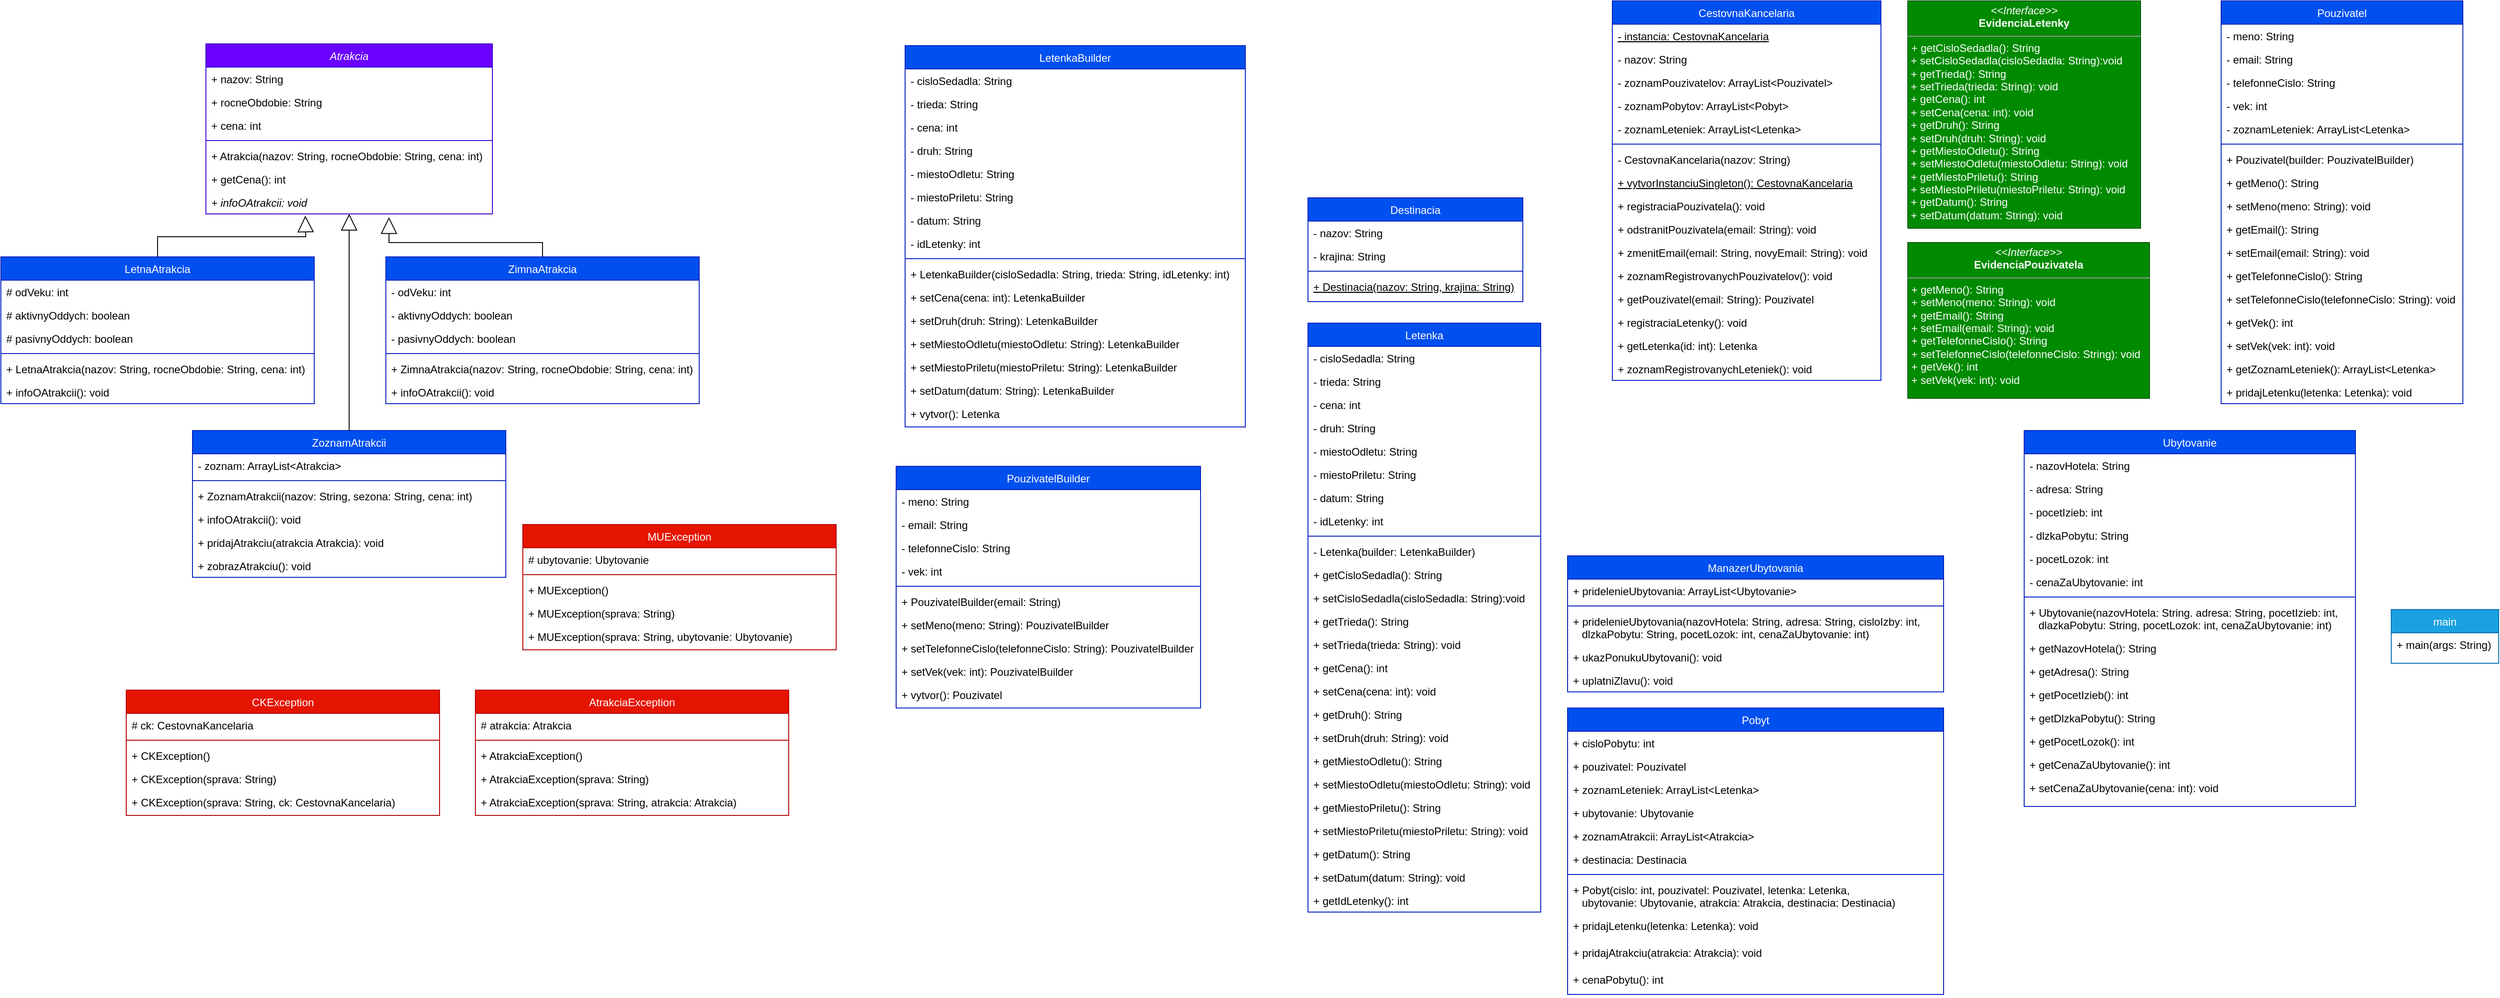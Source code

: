 <mxfile version="21.2.9" type="github">
  <diagram id="C5RBs43oDa-KdzZeNtuy" name="Page-1">
    <mxGraphModel dx="3757" dy="1038" grid="1" gridSize="10" guides="1" tooltips="1" connect="1" arrows="1" fold="1" page="1" pageScale="1" pageWidth="827" pageHeight="1169" math="0" shadow="0">
      <root>
        <mxCell id="WIyWlLk6GJQsqaUBKTNV-0" />
        <mxCell id="WIyWlLk6GJQsqaUBKTNV-1" parent="WIyWlLk6GJQsqaUBKTNV-0" />
        <mxCell id="zkfFHV4jXpPFQw0GAbJ--0" value="Atrakcia" style="swimlane;fontStyle=2;align=center;verticalAlign=top;childLayout=stackLayout;horizontal=1;startSize=26;horizontalStack=0;resizeParent=1;resizeLast=0;collapsible=1;marginBottom=0;rounded=0;shadow=0;strokeWidth=1;fillColor=#6a00ff;strokeColor=#3700CC;fontColor=#ffffff;" parent="WIyWlLk6GJQsqaUBKTNV-1" vertex="1">
          <mxGeometry x="-1181" y="78" width="320" height="190" as="geometry">
            <mxRectangle x="230" y="140" width="160" height="26" as="alternateBounds" />
          </mxGeometry>
        </mxCell>
        <mxCell id="zkfFHV4jXpPFQw0GAbJ--1" value="+ nazov: String" style="text;align=left;verticalAlign=top;spacingLeft=4;spacingRight=4;overflow=hidden;rotatable=0;points=[[0,0.5],[1,0.5]];portConstraint=eastwest;" parent="zkfFHV4jXpPFQw0GAbJ--0" vertex="1">
          <mxGeometry y="26" width="320" height="26" as="geometry" />
        </mxCell>
        <mxCell id="zkfFHV4jXpPFQw0GAbJ--2" value="+ rocneObdobie: String" style="text;align=left;verticalAlign=top;spacingLeft=4;spacingRight=4;overflow=hidden;rotatable=0;points=[[0,0.5],[1,0.5]];portConstraint=eastwest;rounded=0;shadow=0;html=0;" parent="zkfFHV4jXpPFQw0GAbJ--0" vertex="1">
          <mxGeometry y="52" width="320" height="26" as="geometry" />
        </mxCell>
        <mxCell id="zkfFHV4jXpPFQw0GAbJ--3" value="+ cena: int" style="text;align=left;verticalAlign=top;spacingLeft=4;spacingRight=4;overflow=hidden;rotatable=0;points=[[0,0.5],[1,0.5]];portConstraint=eastwest;rounded=0;shadow=0;html=0;" parent="zkfFHV4jXpPFQw0GAbJ--0" vertex="1">
          <mxGeometry y="78" width="320" height="26" as="geometry" />
        </mxCell>
        <mxCell id="zkfFHV4jXpPFQw0GAbJ--4" value="" style="line;html=1;strokeWidth=1;align=left;verticalAlign=middle;spacingTop=-1;spacingLeft=3;spacingRight=3;rotatable=0;labelPosition=right;points=[];portConstraint=eastwest;fillColor=#6a00ff;fontColor=#ffffff;strokeColor=#3700CC;" parent="zkfFHV4jXpPFQw0GAbJ--0" vertex="1">
          <mxGeometry y="104" width="320" height="8" as="geometry" />
        </mxCell>
        <mxCell id="zkfFHV4jXpPFQw0GAbJ--5" value="+ Atrakcia(nazov: String, rocneObdobie: String, cena: int)" style="text;align=left;verticalAlign=top;spacingLeft=4;spacingRight=4;overflow=hidden;rotatable=0;points=[[0,0.5],[1,0.5]];portConstraint=eastwest;" parent="zkfFHV4jXpPFQw0GAbJ--0" vertex="1">
          <mxGeometry y="112" width="320" height="26" as="geometry" />
        </mxCell>
        <mxCell id="7Pr3nvuwrETPLiHUvhbF-43" value="+ getCena(): int" style="text;align=left;verticalAlign=top;spacingLeft=4;spacingRight=4;overflow=hidden;rotatable=0;points=[[0,0.5],[1,0.5]];portConstraint=eastwest;" parent="zkfFHV4jXpPFQw0GAbJ--0" vertex="1">
          <mxGeometry y="138" width="320" height="26" as="geometry" />
        </mxCell>
        <mxCell id="7Pr3nvuwrETPLiHUvhbF-44" value="+ infoOAtrakcii: void" style="text;align=left;verticalAlign=top;spacingLeft=4;spacingRight=4;overflow=hidden;rotatable=0;points=[[0,0.5],[1,0.5]];portConstraint=eastwest;fontStyle=2" parent="zkfFHV4jXpPFQw0GAbJ--0" vertex="1">
          <mxGeometry y="164" width="320" height="26" as="geometry" />
        </mxCell>
        <mxCell id="zkfFHV4jXpPFQw0GAbJ--6" value="Destinacia" style="swimlane;fontStyle=0;align=center;verticalAlign=top;childLayout=stackLayout;horizontal=1;startSize=26;horizontalStack=0;resizeParent=1;resizeLast=0;collapsible=1;marginBottom=0;rounded=0;shadow=0;strokeWidth=1;fillColor=#0050ef;fontColor=#ffffff;strokeColor=#001DBC;" parent="WIyWlLk6GJQsqaUBKTNV-1" vertex="1">
          <mxGeometry x="50" y="250" width="240" height="116" as="geometry">
            <mxRectangle x="130" y="380" width="160" height="26" as="alternateBounds" />
          </mxGeometry>
        </mxCell>
        <mxCell id="zkfFHV4jXpPFQw0GAbJ--7" value="- nazov: String" style="text;align=left;verticalAlign=top;spacingLeft=4;spacingRight=4;overflow=hidden;rotatable=0;points=[[0,0.5],[1,0.5]];portConstraint=eastwest;" parent="zkfFHV4jXpPFQw0GAbJ--6" vertex="1">
          <mxGeometry y="26" width="240" height="26" as="geometry" />
        </mxCell>
        <mxCell id="zkfFHV4jXpPFQw0GAbJ--8" value="- krajina: String" style="text;align=left;verticalAlign=top;spacingLeft=4;spacingRight=4;overflow=hidden;rotatable=0;points=[[0,0.5],[1,0.5]];portConstraint=eastwest;rounded=0;shadow=0;html=0;" parent="zkfFHV4jXpPFQw0GAbJ--6" vertex="1">
          <mxGeometry y="52" width="240" height="26" as="geometry" />
        </mxCell>
        <mxCell id="zkfFHV4jXpPFQw0GAbJ--9" value="" style="line;html=1;strokeWidth=1;align=left;verticalAlign=middle;spacingTop=-1;spacingLeft=3;spacingRight=3;rotatable=0;labelPosition=right;points=[];portConstraint=eastwest;fillColor=#0050ef;fontColor=#ffffff;strokeColor=#001DBC;" parent="zkfFHV4jXpPFQw0GAbJ--6" vertex="1">
          <mxGeometry y="78" width="240" height="8" as="geometry" />
        </mxCell>
        <mxCell id="zkfFHV4jXpPFQw0GAbJ--10" value="+ Destinacia(nazov: String, krajina: String)" style="text;align=left;verticalAlign=top;spacingLeft=4;spacingRight=4;overflow=hidden;rotatable=0;points=[[0,0.5],[1,0.5]];portConstraint=eastwest;fontStyle=4" parent="zkfFHV4jXpPFQw0GAbJ--6" vertex="1">
          <mxGeometry y="86" width="240" height="26" as="geometry" />
        </mxCell>
        <mxCell id="zkfFHV4jXpPFQw0GAbJ--17" value="CestovnaKancelaria" style="swimlane;fontStyle=0;align=center;verticalAlign=top;childLayout=stackLayout;horizontal=1;startSize=26;horizontalStack=0;resizeParent=1;resizeLast=0;collapsible=1;marginBottom=0;rounded=0;shadow=0;strokeWidth=1;fillColor=#0050ef;fontColor=#ffffff;strokeColor=#001DBC;" parent="WIyWlLk6GJQsqaUBKTNV-1" vertex="1">
          <mxGeometry x="390" y="30" width="300" height="424" as="geometry">
            <mxRectangle x="550" y="140" width="160" height="26" as="alternateBounds" />
          </mxGeometry>
        </mxCell>
        <mxCell id="zkfFHV4jXpPFQw0GAbJ--18" value="- instancia: CestovnaKancelaria" style="text;align=left;verticalAlign=top;spacingLeft=4;spacingRight=4;overflow=hidden;rotatable=0;points=[[0,0.5],[1,0.5]];portConstraint=eastwest;fontStyle=4" parent="zkfFHV4jXpPFQw0GAbJ--17" vertex="1">
          <mxGeometry y="26" width="300" height="26" as="geometry" />
        </mxCell>
        <mxCell id="zkfFHV4jXpPFQw0GAbJ--19" value="- nazov: String" style="text;align=left;verticalAlign=top;spacingLeft=4;spacingRight=4;overflow=hidden;rotatable=0;points=[[0,0.5],[1,0.5]];portConstraint=eastwest;rounded=0;shadow=0;html=0;" parent="zkfFHV4jXpPFQw0GAbJ--17" vertex="1">
          <mxGeometry y="52" width="300" height="26" as="geometry" />
        </mxCell>
        <mxCell id="zkfFHV4jXpPFQw0GAbJ--20" value="- zoznamPouzivatelov: ArrayList&lt;Pouzivatel&gt;" style="text;align=left;verticalAlign=top;spacingLeft=4;spacingRight=4;overflow=hidden;rotatable=0;points=[[0,0.5],[1,0.5]];portConstraint=eastwest;rounded=0;shadow=0;html=0;" parent="zkfFHV4jXpPFQw0GAbJ--17" vertex="1">
          <mxGeometry y="78" width="300" height="26" as="geometry" />
        </mxCell>
        <mxCell id="zkfFHV4jXpPFQw0GAbJ--21" value="- zoznamPobytov: ArrayList&lt;Pobyt&gt;" style="text;align=left;verticalAlign=top;spacingLeft=4;spacingRight=4;overflow=hidden;rotatable=0;points=[[0,0.5],[1,0.5]];portConstraint=eastwest;rounded=0;shadow=0;html=0;" parent="zkfFHV4jXpPFQw0GAbJ--17" vertex="1">
          <mxGeometry y="104" width="300" height="26" as="geometry" />
        </mxCell>
        <mxCell id="zkfFHV4jXpPFQw0GAbJ--22" value="- zoznamLeteniek: ArrayList&lt;Letenka&gt;" style="text;align=left;verticalAlign=top;spacingLeft=4;spacingRight=4;overflow=hidden;rotatable=0;points=[[0,0.5],[1,0.5]];portConstraint=eastwest;rounded=0;shadow=0;html=0;" parent="zkfFHV4jXpPFQw0GAbJ--17" vertex="1">
          <mxGeometry y="130" width="300" height="26" as="geometry" />
        </mxCell>
        <mxCell id="zkfFHV4jXpPFQw0GAbJ--23" value="" style="line;html=1;strokeWidth=1;align=left;verticalAlign=middle;spacingTop=-1;spacingLeft=3;spacingRight=3;rotatable=0;labelPosition=right;points=[];portConstraint=eastwest;fillColor=#0050ef;fontColor=#ffffff;strokeColor=#001DBC;" parent="zkfFHV4jXpPFQw0GAbJ--17" vertex="1">
          <mxGeometry y="156" width="300" height="8" as="geometry" />
        </mxCell>
        <mxCell id="zkfFHV4jXpPFQw0GAbJ--24" value="- CestovnaKancelaria(nazov: String)" style="text;align=left;verticalAlign=top;spacingLeft=4;spacingRight=4;overflow=hidden;rotatable=0;points=[[0,0.5],[1,0.5]];portConstraint=eastwest;" parent="zkfFHV4jXpPFQw0GAbJ--17" vertex="1">
          <mxGeometry y="164" width="300" height="26" as="geometry" />
        </mxCell>
        <mxCell id="zkfFHV4jXpPFQw0GAbJ--25" value="+ vytvorInstanciuSingleton(): CestovnaKancelaria" style="text;align=left;verticalAlign=top;spacingLeft=4;spacingRight=4;overflow=hidden;rotatable=0;points=[[0,0.5],[1,0.5]];portConstraint=eastwest;fontStyle=4" parent="zkfFHV4jXpPFQw0GAbJ--17" vertex="1">
          <mxGeometry y="190" width="300" height="26" as="geometry" />
        </mxCell>
        <mxCell id="7Pr3nvuwrETPLiHUvhbF-45" value="+ registraciaPouzivatela(): void" style="text;align=left;verticalAlign=top;spacingLeft=4;spacingRight=4;overflow=hidden;rotatable=0;points=[[0,0.5],[1,0.5]];portConstraint=eastwest;fontStyle=0" parent="zkfFHV4jXpPFQw0GAbJ--17" vertex="1">
          <mxGeometry y="216" width="300" height="26" as="geometry" />
        </mxCell>
        <mxCell id="7Pr3nvuwrETPLiHUvhbF-46" value="+ odstranitPouzivatela(email: String): void" style="text;align=left;verticalAlign=top;spacingLeft=4;spacingRight=4;overflow=hidden;rotatable=0;points=[[0,0.5],[1,0.5]];portConstraint=eastwest;fontStyle=0" parent="zkfFHV4jXpPFQw0GAbJ--17" vertex="1">
          <mxGeometry y="242" width="300" height="26" as="geometry" />
        </mxCell>
        <mxCell id="7Pr3nvuwrETPLiHUvhbF-47" value="+ zmenitEmail(email: String, novyEmail: String): void" style="text;align=left;verticalAlign=top;spacingLeft=4;spacingRight=4;overflow=hidden;rotatable=0;points=[[0,0.5],[1,0.5]];portConstraint=eastwest;fontStyle=0" parent="zkfFHV4jXpPFQw0GAbJ--17" vertex="1">
          <mxGeometry y="268" width="300" height="26" as="geometry" />
        </mxCell>
        <mxCell id="7Pr3nvuwrETPLiHUvhbF-48" value="+ zoznamRegistrovanychPouzivatelov(): void" style="text;align=left;verticalAlign=top;spacingLeft=4;spacingRight=4;overflow=hidden;rotatable=0;points=[[0,0.5],[1,0.5]];portConstraint=eastwest;fontStyle=0" parent="zkfFHV4jXpPFQw0GAbJ--17" vertex="1">
          <mxGeometry y="294" width="300" height="26" as="geometry" />
        </mxCell>
        <mxCell id="7Pr3nvuwrETPLiHUvhbF-49" value="+ getPouzivatel(email: String): Pouzivatel" style="text;align=left;verticalAlign=top;spacingLeft=4;spacingRight=4;overflow=hidden;rotatable=0;points=[[0,0.5],[1,0.5]];portConstraint=eastwest;fontStyle=0" parent="zkfFHV4jXpPFQw0GAbJ--17" vertex="1">
          <mxGeometry y="320" width="300" height="26" as="geometry" />
        </mxCell>
        <mxCell id="7Pr3nvuwrETPLiHUvhbF-50" value="+ registraciaLetenky(): void" style="text;align=left;verticalAlign=top;spacingLeft=4;spacingRight=4;overflow=hidden;rotatable=0;points=[[0,0.5],[1,0.5]];portConstraint=eastwest;fontStyle=0" parent="zkfFHV4jXpPFQw0GAbJ--17" vertex="1">
          <mxGeometry y="346" width="300" height="26" as="geometry" />
        </mxCell>
        <mxCell id="7Pr3nvuwrETPLiHUvhbF-51" value="+ getLetenka(id: int): Letenka" style="text;align=left;verticalAlign=top;spacingLeft=4;spacingRight=4;overflow=hidden;rotatable=0;points=[[0,0.5],[1,0.5]];portConstraint=eastwest;fontStyle=0" parent="zkfFHV4jXpPFQw0GAbJ--17" vertex="1">
          <mxGeometry y="372" width="300" height="26" as="geometry" />
        </mxCell>
        <mxCell id="7Pr3nvuwrETPLiHUvhbF-52" value="+ zoznamRegistrovanychLeteniek(): void" style="text;align=left;verticalAlign=top;spacingLeft=4;spacingRight=4;overflow=hidden;rotatable=0;points=[[0,0.5],[1,0.5]];portConstraint=eastwest;fontStyle=0" parent="zkfFHV4jXpPFQw0GAbJ--17" vertex="1">
          <mxGeometry y="398" width="300" height="26" as="geometry" />
        </mxCell>
        <mxCell id="7Pr3nvuwrETPLiHUvhbF-0" value="&lt;p style=&quot;margin:0px;margin-top:4px;text-align:center;&quot;&gt;&lt;i&gt;&amp;lt;&amp;lt;Interface&amp;gt;&amp;gt;&lt;/i&gt;&lt;br&gt;&lt;b&gt;EvidenciaPouzivatela&lt;/b&gt;&lt;/p&gt;&lt;hr size=&quot;1&quot;&gt;&lt;p style=&quot;margin:0px;margin-left:4px;&quot;&gt;+ getMeno(): String&lt;br&gt;+ setMeno(meno: String): void&lt;/p&gt;&lt;p style=&quot;margin:0px;margin-left:4px;&quot;&gt;+ getEmail(): String&lt;/p&gt;&lt;p style=&quot;margin:0px;margin-left:4px;&quot;&gt;+ setEmail(email: String): void&lt;/p&gt;&lt;p style=&quot;margin:0px;margin-left:4px;&quot;&gt;+ getTelefonneCislo(): String&lt;/p&gt;&lt;p style=&quot;margin:0px;margin-left:4px;&quot;&gt;+ setTelefonneCislo(telefonneCislo: String): void&lt;/p&gt;&lt;p style=&quot;margin:0px;margin-left:4px;&quot;&gt;+ getVek(): int&lt;/p&gt;&lt;p style=&quot;margin:0px;margin-left:4px;&quot;&gt;+ setVek(vek: int): void&lt;/p&gt;" style="verticalAlign=top;align=left;overflow=fill;fontSize=12;fontFamily=Helvetica;html=1;whiteSpace=wrap;fillColor=#008a00;fontColor=#ffffff;strokeColor=#005700;" parent="WIyWlLk6GJQsqaUBKTNV-1" vertex="1">
          <mxGeometry x="720" y="300" width="270" height="174" as="geometry" />
        </mxCell>
        <mxCell id="7Pr3nvuwrETPLiHUvhbF-2" value="&lt;p style=&quot;margin:0px;margin-top:4px;text-align:center;&quot;&gt;&lt;i&gt;&amp;lt;&amp;lt;Interface&amp;gt;&amp;gt;&lt;/i&gt;&lt;br&gt;&lt;b&gt;EvidenciaLetenky&lt;/b&gt;&lt;/p&gt;&lt;hr size=&quot;1&quot;&gt;&lt;p style=&quot;margin:0px;margin-left:4px;&quot;&gt;&lt;/p&gt;&lt;p style=&quot;margin:0px;margin-left:4px;&quot;&gt;+ getCisloSedadla(): String&lt;br&gt;&lt;/p&gt;&lt;div&gt;&amp;nbsp;+ setCisloSedadla(cisloSedadla: String):void&lt;/div&gt;&lt;div&gt;&amp;nbsp;+ getTrieda(): String&lt;/div&gt;&lt;div&gt;&amp;nbsp;+ setTrieda(trieda: String): void&lt;/div&gt;&lt;div&gt;&amp;nbsp;+ getCena(): int&lt;/div&gt;&lt;div&gt;&amp;nbsp;+ setCena(cena: int): void&lt;/div&gt;&lt;div&gt;&amp;nbsp;+ getDruh(): String&lt;/div&gt;&lt;div&gt;&amp;nbsp;+ setDruh(druh: String): void&lt;/div&gt;&lt;div&gt;&amp;nbsp;+ getMiestoOdletu(): String&lt;/div&gt;&lt;div&gt;&amp;nbsp;+ setMiestoOdletu(miestoOdletu: String): void&lt;/div&gt;&lt;div&gt;&amp;nbsp;+ getMiestoPriletu(): String&lt;/div&gt;&lt;div&gt;&amp;nbsp;+ setMiestoPriletu(miestoPriletu: String): void&lt;/div&gt;&lt;div&gt;&amp;nbsp;+ getDatum(): String&lt;/div&gt;&lt;div&gt;&amp;nbsp;+ setDatum(datum: String): void&lt;/div&gt;" style="verticalAlign=top;align=left;overflow=fill;fontSize=12;fontFamily=Helvetica;html=1;whiteSpace=wrap;fillColor=#008a00;fontColor=#ffffff;strokeColor=#005700;" parent="WIyWlLk6GJQsqaUBKTNV-1" vertex="1">
          <mxGeometry x="720" y="30" width="260" height="254" as="geometry" />
        </mxCell>
        <mxCell id="7Pr3nvuwrETPLiHUvhbF-57" value="Letenka" style="swimlane;fontStyle=0;align=center;verticalAlign=top;childLayout=stackLayout;horizontal=1;startSize=26;horizontalStack=0;resizeParent=1;resizeLast=0;collapsible=1;marginBottom=0;rounded=0;shadow=0;strokeWidth=1;fillColor=#0050ef;fontColor=#ffffff;strokeColor=#001DBC;" parent="WIyWlLk6GJQsqaUBKTNV-1" vertex="1">
          <mxGeometry x="50" y="390" width="260" height="658" as="geometry">
            <mxRectangle x="130" y="380" width="160" height="26" as="alternateBounds" />
          </mxGeometry>
        </mxCell>
        <mxCell id="7Pr3nvuwrETPLiHUvhbF-58" value="- cisloSedadla: String" style="text;align=left;verticalAlign=top;spacingLeft=4;spacingRight=4;overflow=hidden;rotatable=0;points=[[0,0.5],[1,0.5]];portConstraint=eastwest;" parent="7Pr3nvuwrETPLiHUvhbF-57" vertex="1">
          <mxGeometry y="26" width="260" height="26" as="geometry" />
        </mxCell>
        <mxCell id="7Pr3nvuwrETPLiHUvhbF-59" value="- trieda: String" style="text;align=left;verticalAlign=top;spacingLeft=4;spacingRight=4;overflow=hidden;rotatable=0;points=[[0,0.5],[1,0.5]];portConstraint=eastwest;rounded=0;shadow=0;html=0;" parent="7Pr3nvuwrETPLiHUvhbF-57" vertex="1">
          <mxGeometry y="52" width="260" height="26" as="geometry" />
        </mxCell>
        <mxCell id="7Pr3nvuwrETPLiHUvhbF-62" value="- cena: int" style="text;align=left;verticalAlign=top;spacingLeft=4;spacingRight=4;overflow=hidden;rotatable=0;points=[[0,0.5],[1,0.5]];portConstraint=eastwest;rounded=0;shadow=0;html=0;" parent="7Pr3nvuwrETPLiHUvhbF-57" vertex="1">
          <mxGeometry y="78" width="260" height="26" as="geometry" />
        </mxCell>
        <mxCell id="7Pr3nvuwrETPLiHUvhbF-65" value="- druh: String" style="text;align=left;verticalAlign=top;spacingLeft=4;spacingRight=4;overflow=hidden;rotatable=0;points=[[0,0.5],[1,0.5]];portConstraint=eastwest;rounded=0;shadow=0;html=0;" parent="7Pr3nvuwrETPLiHUvhbF-57" vertex="1">
          <mxGeometry y="104" width="260" height="26" as="geometry" />
        </mxCell>
        <mxCell id="7Pr3nvuwrETPLiHUvhbF-64" value="- miestoOdletu: String" style="text;align=left;verticalAlign=top;spacingLeft=4;spacingRight=4;overflow=hidden;rotatable=0;points=[[0,0.5],[1,0.5]];portConstraint=eastwest;rounded=0;shadow=0;html=0;" parent="7Pr3nvuwrETPLiHUvhbF-57" vertex="1">
          <mxGeometry y="130" width="260" height="26" as="geometry" />
        </mxCell>
        <mxCell id="7Pr3nvuwrETPLiHUvhbF-63" value="- miestoPriletu: String" style="text;align=left;verticalAlign=top;spacingLeft=4;spacingRight=4;overflow=hidden;rotatable=0;points=[[0,0.5],[1,0.5]];portConstraint=eastwest;rounded=0;shadow=0;html=0;" parent="7Pr3nvuwrETPLiHUvhbF-57" vertex="1">
          <mxGeometry y="156" width="260" height="26" as="geometry" />
        </mxCell>
        <mxCell id="7Pr3nvuwrETPLiHUvhbF-67" value="- datum: String" style="text;align=left;verticalAlign=top;spacingLeft=4;spacingRight=4;overflow=hidden;rotatable=0;points=[[0,0.5],[1,0.5]];portConstraint=eastwest;rounded=0;shadow=0;html=0;" parent="7Pr3nvuwrETPLiHUvhbF-57" vertex="1">
          <mxGeometry y="182" width="260" height="26" as="geometry" />
        </mxCell>
        <mxCell id="7Pr3nvuwrETPLiHUvhbF-66" value="- idLetenky: int" style="text;align=left;verticalAlign=top;spacingLeft=4;spacingRight=4;overflow=hidden;rotatable=0;points=[[0,0.5],[1,0.5]];portConstraint=eastwest;rounded=0;shadow=0;html=0;" parent="7Pr3nvuwrETPLiHUvhbF-57" vertex="1">
          <mxGeometry y="208" width="260" height="26" as="geometry" />
        </mxCell>
        <mxCell id="7Pr3nvuwrETPLiHUvhbF-60" value="" style="line;html=1;strokeWidth=1;align=left;verticalAlign=middle;spacingTop=-1;spacingLeft=3;spacingRight=3;rotatable=0;labelPosition=right;points=[];portConstraint=eastwest;fillColor=#0050ef;fontColor=#ffffff;strokeColor=#001DBC;" parent="7Pr3nvuwrETPLiHUvhbF-57" vertex="1">
          <mxGeometry y="234" width="260" height="8" as="geometry" />
        </mxCell>
        <mxCell id="7Pr3nvuwrETPLiHUvhbF-61" value="- Letenka(builder: LetenkaBuilder)" style="text;align=left;verticalAlign=top;spacingLeft=4;spacingRight=4;overflow=hidden;rotatable=0;points=[[0,0.5],[1,0.5]];portConstraint=eastwest;fontStyle=0" parent="7Pr3nvuwrETPLiHUvhbF-57" vertex="1">
          <mxGeometry y="242" width="260" height="26" as="geometry" />
        </mxCell>
        <mxCell id="7Pr3nvuwrETPLiHUvhbF-70" value="+ getCisloSedadla(): String" style="text;align=left;verticalAlign=top;spacingLeft=4;spacingRight=4;overflow=hidden;rotatable=0;points=[[0,0.5],[1,0.5]];portConstraint=eastwest;fontStyle=0" parent="7Pr3nvuwrETPLiHUvhbF-57" vertex="1">
          <mxGeometry y="268" width="260" height="26" as="geometry" />
        </mxCell>
        <mxCell id="7Pr3nvuwrETPLiHUvhbF-78" value="+ setCisloSedadla(cisloSedadla: String):void&#xa;" style="text;align=left;verticalAlign=top;spacingLeft=4;spacingRight=4;overflow=hidden;rotatable=0;points=[[0,0.5],[1,0.5]];portConstraint=eastwest;fontStyle=0" parent="7Pr3nvuwrETPLiHUvhbF-57" vertex="1">
          <mxGeometry y="294" width="260" height="26" as="geometry" />
        </mxCell>
        <mxCell id="7Pr3nvuwrETPLiHUvhbF-77" value="+ getTrieda(): String" style="text;align=left;verticalAlign=top;spacingLeft=4;spacingRight=4;overflow=hidden;rotatable=0;points=[[0,0.5],[1,0.5]];portConstraint=eastwest;fontStyle=0" parent="7Pr3nvuwrETPLiHUvhbF-57" vertex="1">
          <mxGeometry y="320" width="260" height="26" as="geometry" />
        </mxCell>
        <mxCell id="7Pr3nvuwrETPLiHUvhbF-76" value="+ setTrieda(trieda: String): void" style="text;align=left;verticalAlign=top;spacingLeft=4;spacingRight=4;overflow=hidden;rotatable=0;points=[[0,0.5],[1,0.5]];portConstraint=eastwest;fontStyle=0" parent="7Pr3nvuwrETPLiHUvhbF-57" vertex="1">
          <mxGeometry y="346" width="260" height="26" as="geometry" />
        </mxCell>
        <mxCell id="7Pr3nvuwrETPLiHUvhbF-75" value="+ getCena(): int" style="text;align=left;verticalAlign=top;spacingLeft=4;spacingRight=4;overflow=hidden;rotatable=0;points=[[0,0.5],[1,0.5]];portConstraint=eastwest;fontStyle=0" parent="7Pr3nvuwrETPLiHUvhbF-57" vertex="1">
          <mxGeometry y="372" width="260" height="26" as="geometry" />
        </mxCell>
        <mxCell id="7Pr3nvuwrETPLiHUvhbF-74" value="+ setCena(cena: int): void" style="text;align=left;verticalAlign=top;spacingLeft=4;spacingRight=4;overflow=hidden;rotatable=0;points=[[0,0.5],[1,0.5]];portConstraint=eastwest;fontStyle=0" parent="7Pr3nvuwrETPLiHUvhbF-57" vertex="1">
          <mxGeometry y="398" width="260" height="26" as="geometry" />
        </mxCell>
        <mxCell id="7Pr3nvuwrETPLiHUvhbF-73" value="+ getDruh(): String" style="text;align=left;verticalAlign=top;spacingLeft=4;spacingRight=4;overflow=hidden;rotatable=0;points=[[0,0.5],[1,0.5]];portConstraint=eastwest;fontStyle=0" parent="7Pr3nvuwrETPLiHUvhbF-57" vertex="1">
          <mxGeometry y="424" width="260" height="26" as="geometry" />
        </mxCell>
        <mxCell id="7Pr3nvuwrETPLiHUvhbF-72" value="+ setDruh(druh: String): void" style="text;align=left;verticalAlign=top;spacingLeft=4;spacingRight=4;overflow=hidden;rotatable=0;points=[[0,0.5],[1,0.5]];portConstraint=eastwest;fontStyle=0" parent="7Pr3nvuwrETPLiHUvhbF-57" vertex="1">
          <mxGeometry y="450" width="260" height="26" as="geometry" />
        </mxCell>
        <mxCell id="7Pr3nvuwrETPLiHUvhbF-71" value="+ getMiestoOdletu(): String" style="text;align=left;verticalAlign=top;spacingLeft=4;spacingRight=4;overflow=hidden;rotatable=0;points=[[0,0.5],[1,0.5]];portConstraint=eastwest;fontStyle=0" parent="7Pr3nvuwrETPLiHUvhbF-57" vertex="1">
          <mxGeometry y="476" width="260" height="26" as="geometry" />
        </mxCell>
        <mxCell id="7Pr3nvuwrETPLiHUvhbF-69" value="+ setMiestoOdletu(miestoOdletu: String): void" style="text;align=left;verticalAlign=top;spacingLeft=4;spacingRight=4;overflow=hidden;rotatable=0;points=[[0,0.5],[1,0.5]];portConstraint=eastwest;fontStyle=0" parent="7Pr3nvuwrETPLiHUvhbF-57" vertex="1">
          <mxGeometry y="502" width="260" height="26" as="geometry" />
        </mxCell>
        <mxCell id="7Pr3nvuwrETPLiHUvhbF-82" value="+ getMiestoPriletu(): String" style="text;align=left;verticalAlign=top;spacingLeft=4;spacingRight=4;overflow=hidden;rotatable=0;points=[[0,0.5],[1,0.5]];portConstraint=eastwest;fontStyle=0" parent="7Pr3nvuwrETPLiHUvhbF-57" vertex="1">
          <mxGeometry y="528" width="260" height="26" as="geometry" />
        </mxCell>
        <mxCell id="7Pr3nvuwrETPLiHUvhbF-81" value="+ setMiestoPriletu(miestoPriletu: String): void" style="text;align=left;verticalAlign=top;spacingLeft=4;spacingRight=4;overflow=hidden;rotatable=0;points=[[0,0.5],[1,0.5]];portConstraint=eastwest;fontStyle=0" parent="7Pr3nvuwrETPLiHUvhbF-57" vertex="1">
          <mxGeometry y="554" width="260" height="26" as="geometry" />
        </mxCell>
        <mxCell id="7Pr3nvuwrETPLiHUvhbF-80" value="+ getDatum(): String" style="text;align=left;verticalAlign=top;spacingLeft=4;spacingRight=4;overflow=hidden;rotatable=0;points=[[0,0.5],[1,0.5]];portConstraint=eastwest;fontStyle=0" parent="7Pr3nvuwrETPLiHUvhbF-57" vertex="1">
          <mxGeometry y="580" width="260" height="26" as="geometry" />
        </mxCell>
        <mxCell id="7Pr3nvuwrETPLiHUvhbF-79" value="+ setDatum(datum: String): void" style="text;align=left;verticalAlign=top;spacingLeft=4;spacingRight=4;overflow=hidden;rotatable=0;points=[[0,0.5],[1,0.5]];portConstraint=eastwest;fontStyle=0" parent="7Pr3nvuwrETPLiHUvhbF-57" vertex="1">
          <mxGeometry y="606" width="260" height="26" as="geometry" />
        </mxCell>
        <mxCell id="oUXFy_34zYihnXApYQiT-0" value="+ getIdLetenky(): int" style="text;align=left;verticalAlign=top;spacingLeft=4;spacingRight=4;overflow=hidden;rotatable=0;points=[[0,0.5],[1,0.5]];portConstraint=eastwest;fontStyle=0" parent="7Pr3nvuwrETPLiHUvhbF-57" vertex="1">
          <mxGeometry y="632" width="260" height="26" as="geometry" />
        </mxCell>
        <mxCell id="7Pr3nvuwrETPLiHUvhbF-83" value="LetnaAtrakcia" style="swimlane;fontStyle=0;align=center;verticalAlign=top;childLayout=stackLayout;horizontal=1;startSize=26;horizontalStack=0;resizeParent=1;resizeLast=0;collapsible=1;marginBottom=0;rounded=0;shadow=0;strokeWidth=1;fillColor=#0050ef;fontColor=#ffffff;strokeColor=#001DBC;" parent="WIyWlLk6GJQsqaUBKTNV-1" vertex="1">
          <mxGeometry x="-1410" y="316" width="350" height="164" as="geometry">
            <mxRectangle x="130" y="380" width="160" height="26" as="alternateBounds" />
          </mxGeometry>
        </mxCell>
        <mxCell id="7Pr3nvuwrETPLiHUvhbF-84" value="# odVeku: int" style="text;align=left;verticalAlign=top;spacingLeft=4;spacingRight=4;overflow=hidden;rotatable=0;points=[[0,0.5],[1,0.5]];portConstraint=eastwest;" parent="7Pr3nvuwrETPLiHUvhbF-83" vertex="1">
          <mxGeometry y="26" width="350" height="26" as="geometry" />
        </mxCell>
        <mxCell id="7Pr3nvuwrETPLiHUvhbF-85" value="# aktivnyOddych: boolean" style="text;align=left;verticalAlign=top;spacingLeft=4;spacingRight=4;overflow=hidden;rotatable=0;points=[[0,0.5],[1,0.5]];portConstraint=eastwest;rounded=0;shadow=0;html=0;" parent="7Pr3nvuwrETPLiHUvhbF-83" vertex="1">
          <mxGeometry y="52" width="350" height="26" as="geometry" />
        </mxCell>
        <mxCell id="7Pr3nvuwrETPLiHUvhbF-88" value="# pasivnyOddych: boolean" style="text;align=left;verticalAlign=top;spacingLeft=4;spacingRight=4;overflow=hidden;rotatable=0;points=[[0,0.5],[1,0.5]];portConstraint=eastwest;rounded=0;shadow=0;html=0;" parent="7Pr3nvuwrETPLiHUvhbF-83" vertex="1">
          <mxGeometry y="78" width="350" height="26" as="geometry" />
        </mxCell>
        <mxCell id="7Pr3nvuwrETPLiHUvhbF-86" value="" style="line;html=1;strokeWidth=1;align=left;verticalAlign=middle;spacingTop=-1;spacingLeft=3;spacingRight=3;rotatable=0;labelPosition=right;points=[];portConstraint=eastwest;fillColor=#0050ef;fontColor=#ffffff;strokeColor=#001DBC;" parent="7Pr3nvuwrETPLiHUvhbF-83" vertex="1">
          <mxGeometry y="104" width="350" height="8" as="geometry" />
        </mxCell>
        <mxCell id="7Pr3nvuwrETPLiHUvhbF-87" value="+ LetnaAtrakcia(nazov: String, rocneObdobie: String, cena: int)" style="text;align=left;verticalAlign=top;spacingLeft=4;spacingRight=4;overflow=hidden;rotatable=0;points=[[0,0.5],[1,0.5]];portConstraint=eastwest;fontStyle=0" parent="7Pr3nvuwrETPLiHUvhbF-83" vertex="1">
          <mxGeometry y="112" width="350" height="26" as="geometry" />
        </mxCell>
        <mxCell id="7Pr3nvuwrETPLiHUvhbF-90" value="+ infoOAtrakcii(): void" style="text;align=left;verticalAlign=top;spacingLeft=4;spacingRight=4;overflow=hidden;rotatable=0;points=[[0,0.5],[1,0.5]];portConstraint=eastwest;fontStyle=0" parent="7Pr3nvuwrETPLiHUvhbF-83" vertex="1">
          <mxGeometry y="138" width="350" height="26" as="geometry" />
        </mxCell>
        <mxCell id="7Pr3nvuwrETPLiHUvhbF-91" value="ManazerUbytovania" style="swimlane;fontStyle=0;align=center;verticalAlign=top;childLayout=stackLayout;horizontal=1;startSize=26;horizontalStack=0;resizeParent=1;resizeLast=0;collapsible=1;marginBottom=0;rounded=0;shadow=0;strokeWidth=1;fillColor=#0050ef;fontColor=#ffffff;strokeColor=#001DBC;" parent="WIyWlLk6GJQsqaUBKTNV-1" vertex="1">
          <mxGeometry x="340" y="650" width="420" height="152" as="geometry">
            <mxRectangle x="130" y="380" width="160" height="26" as="alternateBounds" />
          </mxGeometry>
        </mxCell>
        <mxCell id="7Pr3nvuwrETPLiHUvhbF-92" value="+ pridelenieUbytovania: ArrayList&lt;Ubytovanie&gt;" style="text;align=left;verticalAlign=top;spacingLeft=4;spacingRight=4;overflow=hidden;rotatable=0;points=[[0,0.5],[1,0.5]];portConstraint=eastwest;" parent="7Pr3nvuwrETPLiHUvhbF-91" vertex="1">
          <mxGeometry y="26" width="420" height="26" as="geometry" />
        </mxCell>
        <mxCell id="7Pr3nvuwrETPLiHUvhbF-95" value="" style="line;html=1;strokeWidth=1;align=left;verticalAlign=middle;spacingTop=-1;spacingLeft=3;spacingRight=3;rotatable=0;labelPosition=right;points=[];portConstraint=eastwest;fillColor=#0050ef;fontColor=#ffffff;strokeColor=#001DBC;" parent="7Pr3nvuwrETPLiHUvhbF-91" vertex="1">
          <mxGeometry y="52" width="420" height="8" as="geometry" />
        </mxCell>
        <mxCell id="7Pr3nvuwrETPLiHUvhbF-96" value="+ pridelenieUbytovania(nazovHotela: String, adresa: String, cisloIzby: int, &#xa;   dlzkaPobytu: String, pocetLozok: int, cenaZaUbytovanie: int)" style="text;align=left;verticalAlign=top;spacingLeft=4;spacingRight=4;overflow=hidden;rotatable=0;points=[[0,0.5],[1,0.5]];portConstraint=eastwest;fontStyle=0" parent="7Pr3nvuwrETPLiHUvhbF-91" vertex="1">
          <mxGeometry y="60" width="420" height="40" as="geometry" />
        </mxCell>
        <mxCell id="7Pr3nvuwrETPLiHUvhbF-97" value="+ ukazPonukuUbytovani(): void" style="text;align=left;verticalAlign=top;spacingLeft=4;spacingRight=4;overflow=hidden;rotatable=0;points=[[0,0.5],[1,0.5]];portConstraint=eastwest;fontStyle=0" parent="7Pr3nvuwrETPLiHUvhbF-91" vertex="1">
          <mxGeometry y="100" width="420" height="26" as="geometry" />
        </mxCell>
        <mxCell id="7Pr3nvuwrETPLiHUvhbF-98" value="+ uplatniZlavu(): void" style="text;align=left;verticalAlign=top;spacingLeft=4;spacingRight=4;overflow=hidden;rotatable=0;points=[[0,0.5],[1,0.5]];portConstraint=eastwest;fontStyle=0" parent="7Pr3nvuwrETPLiHUvhbF-91" vertex="1">
          <mxGeometry y="126" width="420" height="26" as="geometry" />
        </mxCell>
        <mxCell id="7Pr3nvuwrETPLiHUvhbF-99" value="Pobyt" style="swimlane;fontStyle=0;align=center;verticalAlign=top;childLayout=stackLayout;horizontal=1;startSize=26;horizontalStack=0;resizeParent=1;resizeLast=0;collapsible=1;marginBottom=0;rounded=0;shadow=0;strokeWidth=1;fillColor=#0050ef;fontColor=#ffffff;strokeColor=#001DBC;" parent="WIyWlLk6GJQsqaUBKTNV-1" vertex="1">
          <mxGeometry x="340" y="820" width="420" height="320" as="geometry">
            <mxRectangle x="130" y="380" width="160" height="26" as="alternateBounds" />
          </mxGeometry>
        </mxCell>
        <mxCell id="7Pr3nvuwrETPLiHUvhbF-100" value="+ cisloPobytu: int" style="text;align=left;verticalAlign=top;spacingLeft=4;spacingRight=4;overflow=hidden;rotatable=0;points=[[0,0.5],[1,0.5]];portConstraint=eastwest;" parent="7Pr3nvuwrETPLiHUvhbF-99" vertex="1">
          <mxGeometry y="26" width="420" height="26" as="geometry" />
        </mxCell>
        <mxCell id="7Pr3nvuwrETPLiHUvhbF-101" value="+ pouzivatel: Pouzivatel" style="text;align=left;verticalAlign=top;spacingLeft=4;spacingRight=4;overflow=hidden;rotatable=0;points=[[0,0.5],[1,0.5]];portConstraint=eastwest;rounded=0;shadow=0;html=0;" parent="7Pr3nvuwrETPLiHUvhbF-99" vertex="1">
          <mxGeometry y="52" width="420" height="26" as="geometry" />
        </mxCell>
        <mxCell id="7Pr3nvuwrETPLiHUvhbF-107" value="+ zoznamLeteniek: ArrayList&lt;Letenka&gt;" style="text;align=left;verticalAlign=top;spacingLeft=4;spacingRight=4;overflow=hidden;rotatable=0;points=[[0,0.5],[1,0.5]];portConstraint=eastwest;rounded=0;shadow=0;html=0;" parent="7Pr3nvuwrETPLiHUvhbF-99" vertex="1">
          <mxGeometry y="78" width="420" height="26" as="geometry" />
        </mxCell>
        <mxCell id="7Pr3nvuwrETPLiHUvhbF-106" value="+ ubytovanie: Ubytovanie " style="text;align=left;verticalAlign=top;spacingLeft=4;spacingRight=4;overflow=hidden;rotatable=0;points=[[0,0.5],[1,0.5]];portConstraint=eastwest;rounded=0;shadow=0;html=0;" parent="7Pr3nvuwrETPLiHUvhbF-99" vertex="1">
          <mxGeometry y="104" width="420" height="26" as="geometry" />
        </mxCell>
        <mxCell id="7Pr3nvuwrETPLiHUvhbF-105" value="+ zoznamAtrakcii: ArrayList&lt;Atrakcia&gt;" style="text;align=left;verticalAlign=top;spacingLeft=4;spacingRight=4;overflow=hidden;rotatable=0;points=[[0,0.5],[1,0.5]];portConstraint=eastwest;rounded=0;shadow=0;html=0;" parent="7Pr3nvuwrETPLiHUvhbF-99" vertex="1">
          <mxGeometry y="130" width="420" height="26" as="geometry" />
        </mxCell>
        <mxCell id="7Pr3nvuwrETPLiHUvhbF-104" value="+ destinacia: Destinacia" style="text;align=left;verticalAlign=top;spacingLeft=4;spacingRight=4;overflow=hidden;rotatable=0;points=[[0,0.5],[1,0.5]];portConstraint=eastwest;rounded=0;shadow=0;html=0;" parent="7Pr3nvuwrETPLiHUvhbF-99" vertex="1">
          <mxGeometry y="156" width="420" height="26" as="geometry" />
        </mxCell>
        <mxCell id="7Pr3nvuwrETPLiHUvhbF-102" value="" style="line;html=1;strokeWidth=1;align=left;verticalAlign=middle;spacingTop=-1;spacingLeft=3;spacingRight=3;rotatable=0;labelPosition=right;points=[];portConstraint=eastwest;fillColor=#0050ef;fontColor=#ffffff;strokeColor=#001DBC;" parent="7Pr3nvuwrETPLiHUvhbF-99" vertex="1">
          <mxGeometry y="182" width="420" height="8" as="geometry" />
        </mxCell>
        <mxCell id="7Pr3nvuwrETPLiHUvhbF-103" value="+ Pobyt(cislo: int, pouzivatel: Pouzivatel, letenka: Letenka, &#xa;   ubytovanie: Ubytovanie, atrakcia: Atrakcia, destinacia: Destinacia)" style="text;align=left;verticalAlign=top;spacingLeft=4;spacingRight=4;overflow=hidden;rotatable=0;points=[[0,0.5],[1,0.5]];portConstraint=eastwest;fontStyle=0" parent="7Pr3nvuwrETPLiHUvhbF-99" vertex="1">
          <mxGeometry y="190" width="420" height="40" as="geometry" />
        </mxCell>
        <mxCell id="7Pr3nvuwrETPLiHUvhbF-110" value="+ pridajLetenku(letenka: Letenka): void" style="text;align=left;verticalAlign=top;spacingLeft=4;spacingRight=4;overflow=hidden;rotatable=0;points=[[0,0.5],[1,0.5]];portConstraint=eastwest;fontStyle=0" parent="7Pr3nvuwrETPLiHUvhbF-99" vertex="1">
          <mxGeometry y="230" width="420" height="30" as="geometry" />
        </mxCell>
        <mxCell id="7Pr3nvuwrETPLiHUvhbF-109" value="+ pridajAtrakciu(atrakcia: Atrakcia): void" style="text;align=left;verticalAlign=top;spacingLeft=4;spacingRight=4;overflow=hidden;rotatable=0;points=[[0,0.5],[1,0.5]];portConstraint=eastwest;fontStyle=0" parent="7Pr3nvuwrETPLiHUvhbF-99" vertex="1">
          <mxGeometry y="260" width="420" height="30" as="geometry" />
        </mxCell>
        <mxCell id="7Pr3nvuwrETPLiHUvhbF-108" value="+ cenaPobytu(): int" style="text;align=left;verticalAlign=top;spacingLeft=4;spacingRight=4;overflow=hidden;rotatable=0;points=[[0,0.5],[1,0.5]];portConstraint=eastwest;fontStyle=0" parent="7Pr3nvuwrETPLiHUvhbF-99" vertex="1">
          <mxGeometry y="290" width="420" height="30" as="geometry" />
        </mxCell>
        <mxCell id="7Pr3nvuwrETPLiHUvhbF-112" value="Pouzivatel" style="swimlane;fontStyle=0;align=center;verticalAlign=top;childLayout=stackLayout;horizontal=1;startSize=26;horizontalStack=0;resizeParent=1;resizeLast=0;collapsible=1;marginBottom=0;rounded=0;shadow=0;strokeWidth=1;fillColor=#0050ef;fontColor=#ffffff;strokeColor=#001DBC;" parent="WIyWlLk6GJQsqaUBKTNV-1" vertex="1">
          <mxGeometry x="1070" y="30" width="270" height="450" as="geometry">
            <mxRectangle x="130" y="380" width="160" height="26" as="alternateBounds" />
          </mxGeometry>
        </mxCell>
        <mxCell id="7Pr3nvuwrETPLiHUvhbF-113" value="- meno: String" style="text;align=left;verticalAlign=top;spacingLeft=4;spacingRight=4;overflow=hidden;rotatable=0;points=[[0,0.5],[1,0.5]];portConstraint=eastwest;" parent="7Pr3nvuwrETPLiHUvhbF-112" vertex="1">
          <mxGeometry y="26" width="270" height="26" as="geometry" />
        </mxCell>
        <mxCell id="7Pr3nvuwrETPLiHUvhbF-114" value="- email: String" style="text;align=left;verticalAlign=top;spacingLeft=4;spacingRight=4;overflow=hidden;rotatable=0;points=[[0,0.5],[1,0.5]];portConstraint=eastwest;rounded=0;shadow=0;html=0;" parent="7Pr3nvuwrETPLiHUvhbF-112" vertex="1">
          <mxGeometry y="52" width="270" height="26" as="geometry" />
        </mxCell>
        <mxCell id="7Pr3nvuwrETPLiHUvhbF-119" value="- telefonneCislo: String" style="text;align=left;verticalAlign=top;spacingLeft=4;spacingRight=4;overflow=hidden;rotatable=0;points=[[0,0.5],[1,0.5]];portConstraint=eastwest;rounded=0;shadow=0;html=0;" parent="7Pr3nvuwrETPLiHUvhbF-112" vertex="1">
          <mxGeometry y="78" width="270" height="26" as="geometry" />
        </mxCell>
        <mxCell id="7Pr3nvuwrETPLiHUvhbF-118" value="- vek: int" style="text;align=left;verticalAlign=top;spacingLeft=4;spacingRight=4;overflow=hidden;rotatable=0;points=[[0,0.5],[1,0.5]];portConstraint=eastwest;rounded=0;shadow=0;html=0;" parent="7Pr3nvuwrETPLiHUvhbF-112" vertex="1">
          <mxGeometry y="104" width="270" height="26" as="geometry" />
        </mxCell>
        <mxCell id="7Pr3nvuwrETPLiHUvhbF-117" value="- zoznamLeteniek: ArrayList&lt;Letenka&gt;" style="text;align=left;verticalAlign=top;spacingLeft=4;spacingRight=4;overflow=hidden;rotatable=0;points=[[0,0.5],[1,0.5]];portConstraint=eastwest;rounded=0;shadow=0;html=0;" parent="7Pr3nvuwrETPLiHUvhbF-112" vertex="1">
          <mxGeometry y="130" width="270" height="26" as="geometry" />
        </mxCell>
        <mxCell id="7Pr3nvuwrETPLiHUvhbF-115" value="" style="line;html=1;strokeWidth=1;align=left;verticalAlign=middle;spacingTop=-1;spacingLeft=3;spacingRight=3;rotatable=0;labelPosition=right;points=[];portConstraint=eastwest;fillColor=#0050ef;fontColor=#ffffff;strokeColor=#001DBC;" parent="7Pr3nvuwrETPLiHUvhbF-112" vertex="1">
          <mxGeometry y="156" width="270" height="8" as="geometry" />
        </mxCell>
        <mxCell id="7Pr3nvuwrETPLiHUvhbF-116" value="+ Pouzivatel(builder: PouzivatelBuilder)" style="text;align=left;verticalAlign=top;spacingLeft=4;spacingRight=4;overflow=hidden;rotatable=0;points=[[0,0.5],[1,0.5]];portConstraint=eastwest;fontStyle=0" parent="7Pr3nvuwrETPLiHUvhbF-112" vertex="1">
          <mxGeometry y="164" width="270" height="26" as="geometry" />
        </mxCell>
        <mxCell id="7Pr3nvuwrETPLiHUvhbF-126" value="+ getMeno(): String" style="text;align=left;verticalAlign=top;spacingLeft=4;spacingRight=4;overflow=hidden;rotatable=0;points=[[0,0.5],[1,0.5]];portConstraint=eastwest;fontStyle=0" parent="7Pr3nvuwrETPLiHUvhbF-112" vertex="1">
          <mxGeometry y="190" width="270" height="26" as="geometry" />
        </mxCell>
        <mxCell id="7Pr3nvuwrETPLiHUvhbF-125" value="+ setMeno(meno: String): void" style="text;align=left;verticalAlign=top;spacingLeft=4;spacingRight=4;overflow=hidden;rotatable=0;points=[[0,0.5],[1,0.5]];portConstraint=eastwest;fontStyle=0" parent="7Pr3nvuwrETPLiHUvhbF-112" vertex="1">
          <mxGeometry y="216" width="270" height="26" as="geometry" />
        </mxCell>
        <mxCell id="7Pr3nvuwrETPLiHUvhbF-127" value="+ getEmail(): String" style="text;align=left;verticalAlign=top;spacingLeft=4;spacingRight=4;overflow=hidden;rotatable=0;points=[[0,0.5],[1,0.5]];portConstraint=eastwest;fontStyle=0" parent="7Pr3nvuwrETPLiHUvhbF-112" vertex="1">
          <mxGeometry y="242" width="270" height="26" as="geometry" />
        </mxCell>
        <mxCell id="7Pr3nvuwrETPLiHUvhbF-124" value="+ setEmail(email: String): void" style="text;align=left;verticalAlign=top;spacingLeft=4;spacingRight=4;overflow=hidden;rotatable=0;points=[[0,0.5],[1,0.5]];portConstraint=eastwest;fontStyle=0" parent="7Pr3nvuwrETPLiHUvhbF-112" vertex="1">
          <mxGeometry y="268" width="270" height="26" as="geometry" />
        </mxCell>
        <mxCell id="7Pr3nvuwrETPLiHUvhbF-123" value="+ getTelefonneCislo(): String" style="text;align=left;verticalAlign=top;spacingLeft=4;spacingRight=4;overflow=hidden;rotatable=0;points=[[0,0.5],[1,0.5]];portConstraint=eastwest;fontStyle=0" parent="7Pr3nvuwrETPLiHUvhbF-112" vertex="1">
          <mxGeometry y="294" width="270" height="26" as="geometry" />
        </mxCell>
        <mxCell id="7Pr3nvuwrETPLiHUvhbF-122" value="+ setTelefonneCislo(telefonneCislo: String): void" style="text;align=left;verticalAlign=top;spacingLeft=4;spacingRight=4;overflow=hidden;rotatable=0;points=[[0,0.5],[1,0.5]];portConstraint=eastwest;fontStyle=0" parent="7Pr3nvuwrETPLiHUvhbF-112" vertex="1">
          <mxGeometry y="320" width="270" height="26" as="geometry" />
        </mxCell>
        <mxCell id="7Pr3nvuwrETPLiHUvhbF-121" value="+ getVek(): int" style="text;align=left;verticalAlign=top;spacingLeft=4;spacingRight=4;overflow=hidden;rotatable=0;points=[[0,0.5],[1,0.5]];portConstraint=eastwest;fontStyle=0" parent="7Pr3nvuwrETPLiHUvhbF-112" vertex="1">
          <mxGeometry y="346" width="270" height="26" as="geometry" />
        </mxCell>
        <mxCell id="7Pr3nvuwrETPLiHUvhbF-120" value="+ setVek(vek: int): void" style="text;align=left;verticalAlign=top;spacingLeft=4;spacingRight=4;overflow=hidden;rotatable=0;points=[[0,0.5],[1,0.5]];portConstraint=eastwest;fontStyle=0" parent="7Pr3nvuwrETPLiHUvhbF-112" vertex="1">
          <mxGeometry y="372" width="270" height="26" as="geometry" />
        </mxCell>
        <mxCell id="7Pr3nvuwrETPLiHUvhbF-129" value="+ getZoznamLeteniek(): ArrayList&lt;Letenka&gt;" style="text;align=left;verticalAlign=top;spacingLeft=4;spacingRight=4;overflow=hidden;rotatable=0;points=[[0,0.5],[1,0.5]];portConstraint=eastwest;fontStyle=0" parent="7Pr3nvuwrETPLiHUvhbF-112" vertex="1">
          <mxGeometry y="398" width="270" height="26" as="geometry" />
        </mxCell>
        <mxCell id="7Pr3nvuwrETPLiHUvhbF-128" value="+ pridajLetenku(letenka: Letenka): void" style="text;align=left;verticalAlign=top;spacingLeft=4;spacingRight=4;overflow=hidden;rotatable=0;points=[[0,0.5],[1,0.5]];portConstraint=eastwest;fontStyle=0" parent="7Pr3nvuwrETPLiHUvhbF-112" vertex="1">
          <mxGeometry y="424" width="270" height="26" as="geometry" />
        </mxCell>
        <mxCell id="7Pr3nvuwrETPLiHUvhbF-130" value="Ubytovanie" style="swimlane;fontStyle=0;align=center;verticalAlign=top;childLayout=stackLayout;horizontal=1;startSize=26;horizontalStack=0;resizeParent=1;resizeLast=0;collapsible=1;marginBottom=0;rounded=0;shadow=0;strokeWidth=1;fillColor=#0050ef;fontColor=#ffffff;strokeColor=#001DBC;" parent="WIyWlLk6GJQsqaUBKTNV-1" vertex="1">
          <mxGeometry x="850" y="510" width="370" height="420" as="geometry">
            <mxRectangle x="130" y="380" width="160" height="26" as="alternateBounds" />
          </mxGeometry>
        </mxCell>
        <mxCell id="7Pr3nvuwrETPLiHUvhbF-131" value="- nazovHotela: String" style="text;align=left;verticalAlign=top;spacingLeft=4;spacingRight=4;overflow=hidden;rotatable=0;points=[[0,0.5],[1,0.5]];portConstraint=eastwest;" parent="7Pr3nvuwrETPLiHUvhbF-130" vertex="1">
          <mxGeometry y="26" width="370" height="26" as="geometry" />
        </mxCell>
        <mxCell id="7Pr3nvuwrETPLiHUvhbF-132" value="- adresa: String" style="text;align=left;verticalAlign=top;spacingLeft=4;spacingRight=4;overflow=hidden;rotatable=0;points=[[0,0.5],[1,0.5]];portConstraint=eastwest;rounded=0;shadow=0;html=0;" parent="7Pr3nvuwrETPLiHUvhbF-130" vertex="1">
          <mxGeometry y="52" width="370" height="26" as="geometry" />
        </mxCell>
        <mxCell id="7Pr3nvuwrETPLiHUvhbF-133" value="- pocetIzieb: int" style="text;align=left;verticalAlign=top;spacingLeft=4;spacingRight=4;overflow=hidden;rotatable=0;points=[[0,0.5],[1,0.5]];portConstraint=eastwest;rounded=0;shadow=0;html=0;" parent="7Pr3nvuwrETPLiHUvhbF-130" vertex="1">
          <mxGeometry y="78" width="370" height="26" as="geometry" />
        </mxCell>
        <mxCell id="7Pr3nvuwrETPLiHUvhbF-134" value="- dlzkaPobytu: String" style="text;align=left;verticalAlign=top;spacingLeft=4;spacingRight=4;overflow=hidden;rotatable=0;points=[[0,0.5],[1,0.5]];portConstraint=eastwest;rounded=0;shadow=0;html=0;" parent="7Pr3nvuwrETPLiHUvhbF-130" vertex="1">
          <mxGeometry y="104" width="370" height="26" as="geometry" />
        </mxCell>
        <mxCell id="7Pr3nvuwrETPLiHUvhbF-135" value="- pocetLozok: int" style="text;align=left;verticalAlign=top;spacingLeft=4;spacingRight=4;overflow=hidden;rotatable=0;points=[[0,0.5],[1,0.5]];portConstraint=eastwest;rounded=0;shadow=0;html=0;" parent="7Pr3nvuwrETPLiHUvhbF-130" vertex="1">
          <mxGeometry y="130" width="370" height="26" as="geometry" />
        </mxCell>
        <mxCell id="7Pr3nvuwrETPLiHUvhbF-148" value="- cenaZaUbytovanie: int" style="text;align=left;verticalAlign=top;spacingLeft=4;spacingRight=4;overflow=hidden;rotatable=0;points=[[0,0.5],[1,0.5]];portConstraint=eastwest;rounded=0;shadow=0;html=0;" parent="7Pr3nvuwrETPLiHUvhbF-130" vertex="1">
          <mxGeometry y="156" width="370" height="26" as="geometry" />
        </mxCell>
        <mxCell id="7Pr3nvuwrETPLiHUvhbF-136" value="" style="line;html=1;strokeWidth=1;align=left;verticalAlign=middle;spacingTop=-1;spacingLeft=3;spacingRight=3;rotatable=0;labelPosition=right;points=[];portConstraint=eastwest;fillColor=#0050ef;fontColor=#ffffff;strokeColor=#001DBC;" parent="7Pr3nvuwrETPLiHUvhbF-130" vertex="1">
          <mxGeometry y="182" width="370" height="8" as="geometry" />
        </mxCell>
        <mxCell id="7Pr3nvuwrETPLiHUvhbF-137" value="+ Ubytovanie(nazovHotela: String. adresa: String, pocetIzieb: int, &#xa;   dlazkaPobytu: String, pocetLozok: int, cenaZaUbytovanie: int)" style="text;align=left;verticalAlign=top;spacingLeft=4;spacingRight=4;overflow=hidden;rotatable=0;points=[[0,0.5],[1,0.5]];portConstraint=eastwest;fontStyle=0" parent="7Pr3nvuwrETPLiHUvhbF-130" vertex="1">
          <mxGeometry y="190" width="370" height="40" as="geometry" />
        </mxCell>
        <mxCell id="7Pr3nvuwrETPLiHUvhbF-138" value="+ getNazovHotela(): String" style="text;align=left;verticalAlign=top;spacingLeft=4;spacingRight=4;overflow=hidden;rotatable=0;points=[[0,0.5],[1,0.5]];portConstraint=eastwest;fontStyle=0" parent="7Pr3nvuwrETPLiHUvhbF-130" vertex="1">
          <mxGeometry y="230" width="370" height="26" as="geometry" />
        </mxCell>
        <mxCell id="7Pr3nvuwrETPLiHUvhbF-139" value="+ getAdresa(): String" style="text;align=left;verticalAlign=top;spacingLeft=4;spacingRight=4;overflow=hidden;rotatable=0;points=[[0,0.5],[1,0.5]];portConstraint=eastwest;fontStyle=0" parent="7Pr3nvuwrETPLiHUvhbF-130" vertex="1">
          <mxGeometry y="256" width="370" height="26" as="geometry" />
        </mxCell>
        <mxCell id="7Pr3nvuwrETPLiHUvhbF-140" value="+ getPocetIzieb(): int" style="text;align=left;verticalAlign=top;spacingLeft=4;spacingRight=4;overflow=hidden;rotatable=0;points=[[0,0.5],[1,0.5]];portConstraint=eastwest;fontStyle=0" parent="7Pr3nvuwrETPLiHUvhbF-130" vertex="1">
          <mxGeometry y="282" width="370" height="26" as="geometry" />
        </mxCell>
        <mxCell id="7Pr3nvuwrETPLiHUvhbF-141" value="+ getDlzkaPobytu(): String" style="text;align=left;verticalAlign=top;spacingLeft=4;spacingRight=4;overflow=hidden;rotatable=0;points=[[0,0.5],[1,0.5]];portConstraint=eastwest;fontStyle=0" parent="7Pr3nvuwrETPLiHUvhbF-130" vertex="1">
          <mxGeometry y="308" width="370" height="26" as="geometry" />
        </mxCell>
        <mxCell id="7Pr3nvuwrETPLiHUvhbF-142" value="+ getPocetLozok(): int" style="text;align=left;verticalAlign=top;spacingLeft=4;spacingRight=4;overflow=hidden;rotatable=0;points=[[0,0.5],[1,0.5]];portConstraint=eastwest;fontStyle=0" parent="7Pr3nvuwrETPLiHUvhbF-130" vertex="1">
          <mxGeometry y="334" width="370" height="26" as="geometry" />
        </mxCell>
        <mxCell id="7Pr3nvuwrETPLiHUvhbF-143" value="+ getCenaZaUbytovanie(): int" style="text;align=left;verticalAlign=top;spacingLeft=4;spacingRight=4;overflow=hidden;rotatable=0;points=[[0,0.5],[1,0.5]];portConstraint=eastwest;fontStyle=0" parent="7Pr3nvuwrETPLiHUvhbF-130" vertex="1">
          <mxGeometry y="360" width="370" height="26" as="geometry" />
        </mxCell>
        <mxCell id="7Pr3nvuwrETPLiHUvhbF-144" value="+ setCenaZaUbytovanie(cena: int): void" style="text;align=left;verticalAlign=top;spacingLeft=4;spacingRight=4;overflow=hidden;rotatable=0;points=[[0,0.5],[1,0.5]];portConstraint=eastwest;fontStyle=0" parent="7Pr3nvuwrETPLiHUvhbF-130" vertex="1">
          <mxGeometry y="386" width="370" height="26" as="geometry" />
        </mxCell>
        <mxCell id="7Pr3nvuwrETPLiHUvhbF-149" value="ZimnaAtrakcia" style="swimlane;fontStyle=0;align=center;verticalAlign=top;childLayout=stackLayout;horizontal=1;startSize=26;horizontalStack=0;resizeParent=1;resizeLast=0;collapsible=1;marginBottom=0;rounded=0;shadow=0;strokeWidth=1;fillColor=#0050ef;fontColor=#ffffff;strokeColor=#001DBC;" parent="WIyWlLk6GJQsqaUBKTNV-1" vertex="1">
          <mxGeometry x="-980" y="316" width="350" height="164" as="geometry">
            <mxRectangle x="130" y="380" width="160" height="26" as="alternateBounds" />
          </mxGeometry>
        </mxCell>
        <mxCell id="7Pr3nvuwrETPLiHUvhbF-150" value="- odVeku: int" style="text;align=left;verticalAlign=top;spacingLeft=4;spacingRight=4;overflow=hidden;rotatable=0;points=[[0,0.5],[1,0.5]];portConstraint=eastwest;" parent="7Pr3nvuwrETPLiHUvhbF-149" vertex="1">
          <mxGeometry y="26" width="350" height="26" as="geometry" />
        </mxCell>
        <mxCell id="7Pr3nvuwrETPLiHUvhbF-151" value="- aktivnyOddych: boolean" style="text;align=left;verticalAlign=top;spacingLeft=4;spacingRight=4;overflow=hidden;rotatable=0;points=[[0,0.5],[1,0.5]];portConstraint=eastwest;rounded=0;shadow=0;html=0;" parent="7Pr3nvuwrETPLiHUvhbF-149" vertex="1">
          <mxGeometry y="52" width="350" height="26" as="geometry" />
        </mxCell>
        <mxCell id="7Pr3nvuwrETPLiHUvhbF-152" value="- pasivnyOddych: boolean" style="text;align=left;verticalAlign=top;spacingLeft=4;spacingRight=4;overflow=hidden;rotatable=0;points=[[0,0.5],[1,0.5]];portConstraint=eastwest;rounded=0;shadow=0;html=0;" parent="7Pr3nvuwrETPLiHUvhbF-149" vertex="1">
          <mxGeometry y="78" width="350" height="26" as="geometry" />
        </mxCell>
        <mxCell id="7Pr3nvuwrETPLiHUvhbF-153" value="" style="line;html=1;strokeWidth=1;align=left;verticalAlign=middle;spacingTop=-1;spacingLeft=3;spacingRight=3;rotatable=0;labelPosition=right;points=[];portConstraint=eastwest;fillColor=#0050ef;fontColor=#ffffff;strokeColor=#001DBC;" parent="7Pr3nvuwrETPLiHUvhbF-149" vertex="1">
          <mxGeometry y="104" width="350" height="8" as="geometry" />
        </mxCell>
        <mxCell id="7Pr3nvuwrETPLiHUvhbF-154" value="+ ZimnaAtrakcia(nazov: String, rocneObdobie: String, cena: int)" style="text;align=left;verticalAlign=top;spacingLeft=4;spacingRight=4;overflow=hidden;rotatable=0;points=[[0,0.5],[1,0.5]];portConstraint=eastwest;fontStyle=0" parent="7Pr3nvuwrETPLiHUvhbF-149" vertex="1">
          <mxGeometry y="112" width="350" height="26" as="geometry" />
        </mxCell>
        <mxCell id="7Pr3nvuwrETPLiHUvhbF-155" value="+ infoOAtrakcii(): void" style="text;align=left;verticalAlign=top;spacingLeft=4;spacingRight=4;overflow=hidden;rotatable=0;points=[[0,0.5],[1,0.5]];portConstraint=eastwest;fontStyle=0" parent="7Pr3nvuwrETPLiHUvhbF-149" vertex="1">
          <mxGeometry y="138" width="350" height="26" as="geometry" />
        </mxCell>
        <mxCell id="7Pr3nvuwrETPLiHUvhbF-156" value="ZoznamAtrakcii" style="swimlane;fontStyle=0;align=center;verticalAlign=top;childLayout=stackLayout;horizontal=1;startSize=26;horizontalStack=0;resizeParent=1;resizeLast=0;collapsible=1;marginBottom=0;rounded=0;shadow=0;strokeWidth=1;fillColor=#0050ef;fontColor=#ffffff;strokeColor=#001DBC;" parent="WIyWlLk6GJQsqaUBKTNV-1" vertex="1">
          <mxGeometry x="-1196" y="510" width="350" height="164" as="geometry">
            <mxRectangle x="130" y="380" width="160" height="26" as="alternateBounds" />
          </mxGeometry>
        </mxCell>
        <mxCell id="7Pr3nvuwrETPLiHUvhbF-157" value="- zoznam: ArrayList&lt;Atrakcia&gt;" style="text;align=left;verticalAlign=top;spacingLeft=4;spacingRight=4;overflow=hidden;rotatable=0;points=[[0,0.5],[1,0.5]];portConstraint=eastwest;" parent="7Pr3nvuwrETPLiHUvhbF-156" vertex="1">
          <mxGeometry y="26" width="350" height="26" as="geometry" />
        </mxCell>
        <mxCell id="7Pr3nvuwrETPLiHUvhbF-160" value="" style="line;html=1;strokeWidth=1;align=left;verticalAlign=middle;spacingTop=-1;spacingLeft=3;spacingRight=3;rotatable=0;labelPosition=right;points=[];portConstraint=eastwest;fillColor=#0050ef;fontColor=#ffffff;strokeColor=#001DBC;" parent="7Pr3nvuwrETPLiHUvhbF-156" vertex="1">
          <mxGeometry y="52" width="350" height="8" as="geometry" />
        </mxCell>
        <mxCell id="7Pr3nvuwrETPLiHUvhbF-161" value="+ ZoznamAtrakcii(nazov: String, sezona: String, cena: int)" style="text;align=left;verticalAlign=top;spacingLeft=4;spacingRight=4;overflow=hidden;rotatable=0;points=[[0,0.5],[1,0.5]];portConstraint=eastwest;fontStyle=0" parent="7Pr3nvuwrETPLiHUvhbF-156" vertex="1">
          <mxGeometry y="60" width="350" height="26" as="geometry" />
        </mxCell>
        <mxCell id="7Pr3nvuwrETPLiHUvhbF-162" value="+ infoOAtrakcii(): void" style="text;align=left;verticalAlign=top;spacingLeft=4;spacingRight=4;overflow=hidden;rotatable=0;points=[[0,0.5],[1,0.5]];portConstraint=eastwest;fontStyle=0" parent="7Pr3nvuwrETPLiHUvhbF-156" vertex="1">
          <mxGeometry y="86" width="350" height="26" as="geometry" />
        </mxCell>
        <mxCell id="7Pr3nvuwrETPLiHUvhbF-164" value="+ pridajAtrakciu(atrakcia Atrakcia): void" style="text;align=left;verticalAlign=top;spacingLeft=4;spacingRight=4;overflow=hidden;rotatable=0;points=[[0,0.5],[1,0.5]];portConstraint=eastwest;fontStyle=0" parent="7Pr3nvuwrETPLiHUvhbF-156" vertex="1">
          <mxGeometry y="112" width="350" height="26" as="geometry" />
        </mxCell>
        <mxCell id="7Pr3nvuwrETPLiHUvhbF-163" value="+ zobrazAtrakciu(): void" style="text;align=left;verticalAlign=top;spacingLeft=4;spacingRight=4;overflow=hidden;rotatable=0;points=[[0,0.5],[1,0.5]];portConstraint=eastwest;fontStyle=0" parent="7Pr3nvuwrETPLiHUvhbF-156" vertex="1">
          <mxGeometry y="138" width="350" height="26" as="geometry" />
        </mxCell>
        <mxCell id="7Pr3nvuwrETPLiHUvhbF-165" value="main" style="swimlane;fontStyle=0;align=center;verticalAlign=top;childLayout=stackLayout;horizontal=1;startSize=26;horizontalStack=0;resizeParent=1;resizeLast=0;collapsible=1;marginBottom=0;rounded=0;shadow=0;strokeWidth=1;fillColor=#1ba1e2;fontColor=#ffffff;strokeColor=#006EAF;" parent="WIyWlLk6GJQsqaUBKTNV-1" vertex="1">
          <mxGeometry x="1260" y="710" width="120" height="60" as="geometry">
            <mxRectangle x="130" y="380" width="160" height="26" as="alternateBounds" />
          </mxGeometry>
        </mxCell>
        <mxCell id="7Pr3nvuwrETPLiHUvhbF-167" value="+ main(args: String)" style="text;align=left;verticalAlign=top;spacingLeft=4;spacingRight=4;overflow=hidden;rotatable=0;points=[[0,0.5],[1,0.5]];portConstraint=eastwest;rounded=0;shadow=0;html=0;" parent="7Pr3nvuwrETPLiHUvhbF-165" vertex="1">
          <mxGeometry y="26" width="120" height="26" as="geometry" />
        </mxCell>
        <mxCell id="NfT_cdrD3Imyv3be0MPW-0" value="" style="endArrow=block;endSize=16;endFill=0;html=1;rounded=0;exitX=0.5;exitY=0;exitDx=0;exitDy=0;edgeStyle=orthogonalEdgeStyle;entryX=0.639;entryY=1.143;entryDx=0;entryDy=0;entryPerimeter=0;" parent="WIyWlLk6GJQsqaUBKTNV-1" source="7Pr3nvuwrETPLiHUvhbF-149" target="7Pr3nvuwrETPLiHUvhbF-44" edge="1">
          <mxGeometry x="0.652" y="96" width="160" relative="1" as="geometry">
            <mxPoint x="-553" y="358" as="sourcePoint" />
            <mxPoint x="-940" y="270" as="targetPoint" />
            <Array as="points">
              <mxPoint x="-805" y="300" />
              <mxPoint x="-977" y="300" />
            </Array>
            <mxPoint as="offset" />
          </mxGeometry>
        </mxCell>
        <mxCell id="NfT_cdrD3Imyv3be0MPW-2" value="" style="endArrow=block;endSize=16;endFill=0;html=1;rounded=0;exitX=0.5;exitY=0;exitDx=0;exitDy=0;edgeStyle=orthogonalEdgeStyle;" parent="WIyWlLk6GJQsqaUBKTNV-1" source="7Pr3nvuwrETPLiHUvhbF-83" edge="1">
          <mxGeometry x="0.709" y="-100" width="160" relative="1" as="geometry">
            <mxPoint x="-773.5" y="505" as="sourcePoint" />
            <mxPoint x="-1070" y="270" as="targetPoint" />
            <mxPoint y="-1" as="offset" />
          </mxGeometry>
        </mxCell>
        <mxCell id="NfT_cdrD3Imyv3be0MPW-4" value="" style="endArrow=block;endSize=16;endFill=0;html=1;rounded=0;exitX=0.5;exitY=0;exitDx=0;exitDy=0;entryX=0.5;entryY=1;entryDx=0;entryDy=0;" parent="WIyWlLk6GJQsqaUBKTNV-1" source="7Pr3nvuwrETPLiHUvhbF-156" target="zkfFHV4jXpPFQw0GAbJ--0" edge="1">
          <mxGeometry x="0.652" y="96" width="160" relative="1" as="geometry">
            <mxPoint x="-665" y="216" as="sourcePoint" />
            <mxPoint x="-820" y="170" as="targetPoint" />
            <mxPoint as="offset" />
          </mxGeometry>
        </mxCell>
        <mxCell id="VpuWBkokdZVf_9CND4Qj-7" value="LetenkaBuilder" style="swimlane;fontStyle=0;align=center;verticalAlign=top;childLayout=stackLayout;horizontal=1;startSize=26;horizontalStack=0;resizeParent=1;resizeLast=0;collapsible=1;marginBottom=0;rounded=0;shadow=0;strokeWidth=1;fillColor=#0050ef;fontColor=#ffffff;strokeColor=#001DBC;" vertex="1" parent="WIyWlLk6GJQsqaUBKTNV-1">
          <mxGeometry x="-400" y="80" width="380" height="426" as="geometry">
            <mxRectangle x="130" y="380" width="160" height="26" as="alternateBounds" />
          </mxGeometry>
        </mxCell>
        <mxCell id="VpuWBkokdZVf_9CND4Qj-8" value="- cisloSedadla: String" style="text;align=left;verticalAlign=top;spacingLeft=4;spacingRight=4;overflow=hidden;rotatable=0;points=[[0,0.5],[1,0.5]];portConstraint=eastwest;" vertex="1" parent="VpuWBkokdZVf_9CND4Qj-7">
          <mxGeometry y="26" width="380" height="26" as="geometry" />
        </mxCell>
        <mxCell id="VpuWBkokdZVf_9CND4Qj-9" value="- trieda: String" style="text;align=left;verticalAlign=top;spacingLeft=4;spacingRight=4;overflow=hidden;rotatable=0;points=[[0,0.5],[1,0.5]];portConstraint=eastwest;rounded=0;shadow=0;html=0;" vertex="1" parent="VpuWBkokdZVf_9CND4Qj-7">
          <mxGeometry y="52" width="380" height="26" as="geometry" />
        </mxCell>
        <mxCell id="VpuWBkokdZVf_9CND4Qj-10" value="- cena: int" style="text;align=left;verticalAlign=top;spacingLeft=4;spacingRight=4;overflow=hidden;rotatable=0;points=[[0,0.5],[1,0.5]];portConstraint=eastwest;rounded=0;shadow=0;html=0;" vertex="1" parent="VpuWBkokdZVf_9CND4Qj-7">
          <mxGeometry y="78" width="380" height="26" as="geometry" />
        </mxCell>
        <mxCell id="VpuWBkokdZVf_9CND4Qj-11" value="- druh: String" style="text;align=left;verticalAlign=top;spacingLeft=4;spacingRight=4;overflow=hidden;rotatable=0;points=[[0,0.5],[1,0.5]];portConstraint=eastwest;rounded=0;shadow=0;html=0;" vertex="1" parent="VpuWBkokdZVf_9CND4Qj-7">
          <mxGeometry y="104" width="380" height="26" as="geometry" />
        </mxCell>
        <mxCell id="VpuWBkokdZVf_9CND4Qj-12" value="- miestoOdletu: String" style="text;align=left;verticalAlign=top;spacingLeft=4;spacingRight=4;overflow=hidden;rotatable=0;points=[[0,0.5],[1,0.5]];portConstraint=eastwest;rounded=0;shadow=0;html=0;" vertex="1" parent="VpuWBkokdZVf_9CND4Qj-7">
          <mxGeometry y="130" width="380" height="26" as="geometry" />
        </mxCell>
        <mxCell id="VpuWBkokdZVf_9CND4Qj-13" value="- miestoPriletu: String" style="text;align=left;verticalAlign=top;spacingLeft=4;spacingRight=4;overflow=hidden;rotatable=0;points=[[0,0.5],[1,0.5]];portConstraint=eastwest;rounded=0;shadow=0;html=0;" vertex="1" parent="VpuWBkokdZVf_9CND4Qj-7">
          <mxGeometry y="156" width="380" height="26" as="geometry" />
        </mxCell>
        <mxCell id="VpuWBkokdZVf_9CND4Qj-14" value="- datum: String" style="text;align=left;verticalAlign=top;spacingLeft=4;spacingRight=4;overflow=hidden;rotatable=0;points=[[0,0.5],[1,0.5]];portConstraint=eastwest;rounded=0;shadow=0;html=0;" vertex="1" parent="VpuWBkokdZVf_9CND4Qj-7">
          <mxGeometry y="182" width="380" height="26" as="geometry" />
        </mxCell>
        <mxCell id="VpuWBkokdZVf_9CND4Qj-15" value="- idLetenky: int" style="text;align=left;verticalAlign=top;spacingLeft=4;spacingRight=4;overflow=hidden;rotatable=0;points=[[0,0.5],[1,0.5]];portConstraint=eastwest;rounded=0;shadow=0;html=0;" vertex="1" parent="VpuWBkokdZVf_9CND4Qj-7">
          <mxGeometry y="208" width="380" height="26" as="geometry" />
        </mxCell>
        <mxCell id="VpuWBkokdZVf_9CND4Qj-16" value="" style="line;html=1;strokeWidth=1;align=left;verticalAlign=middle;spacingTop=-1;spacingLeft=3;spacingRight=3;rotatable=0;labelPosition=right;points=[];portConstraint=eastwest;fillColor=#0050ef;fontColor=#ffffff;strokeColor=#001DBC;" vertex="1" parent="VpuWBkokdZVf_9CND4Qj-7">
          <mxGeometry y="234" width="380" height="8" as="geometry" />
        </mxCell>
        <mxCell id="VpuWBkokdZVf_9CND4Qj-17" value="+ LetenkaBuilder(cisloSedadla: String, trieda: String, idLetenky: int)" style="text;align=left;verticalAlign=top;spacingLeft=4;spacingRight=4;overflow=hidden;rotatable=0;points=[[0,0.5],[1,0.5]];portConstraint=eastwest;fontStyle=0" vertex="1" parent="VpuWBkokdZVf_9CND4Qj-7">
          <mxGeometry y="242" width="380" height="26" as="geometry" />
        </mxCell>
        <mxCell id="VpuWBkokdZVf_9CND4Qj-18" value="+ setCena(cena: int): LetenkaBuilder" style="text;align=left;verticalAlign=top;spacingLeft=4;spacingRight=4;overflow=hidden;rotatable=0;points=[[0,0.5],[1,0.5]];portConstraint=eastwest;fontStyle=0" vertex="1" parent="VpuWBkokdZVf_9CND4Qj-7">
          <mxGeometry y="268" width="380" height="26" as="geometry" />
        </mxCell>
        <mxCell id="VpuWBkokdZVf_9CND4Qj-19" value="+ setDruh(druh: String): LetenkaBuilder" style="text;align=left;verticalAlign=top;spacingLeft=4;spacingRight=4;overflow=hidden;rotatable=0;points=[[0,0.5],[1,0.5]];portConstraint=eastwest;fontStyle=0" vertex="1" parent="VpuWBkokdZVf_9CND4Qj-7">
          <mxGeometry y="294" width="380" height="26" as="geometry" />
        </mxCell>
        <mxCell id="VpuWBkokdZVf_9CND4Qj-27" value="+ setMiestoOdletu(miestoOdletu: String): LetenkaBuilder" style="text;align=left;verticalAlign=top;spacingLeft=4;spacingRight=4;overflow=hidden;rotatable=0;points=[[0,0.5],[1,0.5]];portConstraint=eastwest;fontStyle=0" vertex="1" parent="VpuWBkokdZVf_9CND4Qj-7">
          <mxGeometry y="320" width="380" height="26" as="geometry" />
        </mxCell>
        <mxCell id="VpuWBkokdZVf_9CND4Qj-29" value="+ setMiestoPriletu(miestoPriletu: String): LetenkaBuilder" style="text;align=left;verticalAlign=top;spacingLeft=4;spacingRight=4;overflow=hidden;rotatable=0;points=[[0,0.5],[1,0.5]];portConstraint=eastwest;fontStyle=0" vertex="1" parent="VpuWBkokdZVf_9CND4Qj-7">
          <mxGeometry y="346" width="380" height="26" as="geometry" />
        </mxCell>
        <mxCell id="VpuWBkokdZVf_9CND4Qj-31" value="+ setDatum(datum: String): LetenkaBuilder" style="text;align=left;verticalAlign=top;spacingLeft=4;spacingRight=4;overflow=hidden;rotatable=0;points=[[0,0.5],[1,0.5]];portConstraint=eastwest;fontStyle=0" vertex="1" parent="VpuWBkokdZVf_9CND4Qj-7">
          <mxGeometry y="372" width="380" height="26" as="geometry" />
        </mxCell>
        <mxCell id="VpuWBkokdZVf_9CND4Qj-32" value="+ vytvor(): Letenka" style="text;align=left;verticalAlign=top;spacingLeft=4;spacingRight=4;overflow=hidden;rotatable=0;points=[[0,0.5],[1,0.5]];portConstraint=eastwest;fontStyle=0" vertex="1" parent="VpuWBkokdZVf_9CND4Qj-7">
          <mxGeometry y="398" width="380" height="26" as="geometry" />
        </mxCell>
        <mxCell id="VpuWBkokdZVf_9CND4Qj-33" value="PouzivatelBuilder" style="swimlane;fontStyle=0;align=center;verticalAlign=top;childLayout=stackLayout;horizontal=1;startSize=26;horizontalStack=0;resizeParent=1;resizeLast=0;collapsible=1;marginBottom=0;rounded=0;shadow=0;strokeWidth=1;fillColor=#0050ef;fontColor=#ffffff;strokeColor=#001DBC;" vertex="1" parent="WIyWlLk6GJQsqaUBKTNV-1">
          <mxGeometry x="-410" y="550" width="340" height="270" as="geometry">
            <mxRectangle x="130" y="380" width="160" height="26" as="alternateBounds" />
          </mxGeometry>
        </mxCell>
        <mxCell id="VpuWBkokdZVf_9CND4Qj-34" value="- meno: String" style="text;align=left;verticalAlign=top;spacingLeft=4;spacingRight=4;overflow=hidden;rotatable=0;points=[[0,0.5],[1,0.5]];portConstraint=eastwest;" vertex="1" parent="VpuWBkokdZVf_9CND4Qj-33">
          <mxGeometry y="26" width="340" height="26" as="geometry" />
        </mxCell>
        <mxCell id="VpuWBkokdZVf_9CND4Qj-35" value="- email: String" style="text;align=left;verticalAlign=top;spacingLeft=4;spacingRight=4;overflow=hidden;rotatable=0;points=[[0,0.5],[1,0.5]];portConstraint=eastwest;rounded=0;shadow=0;html=0;" vertex="1" parent="VpuWBkokdZVf_9CND4Qj-33">
          <mxGeometry y="52" width="340" height="26" as="geometry" />
        </mxCell>
        <mxCell id="VpuWBkokdZVf_9CND4Qj-36" value="- telefonneCislo: String" style="text;align=left;verticalAlign=top;spacingLeft=4;spacingRight=4;overflow=hidden;rotatable=0;points=[[0,0.5],[1,0.5]];portConstraint=eastwest;rounded=0;shadow=0;html=0;" vertex="1" parent="VpuWBkokdZVf_9CND4Qj-33">
          <mxGeometry y="78" width="340" height="26" as="geometry" />
        </mxCell>
        <mxCell id="VpuWBkokdZVf_9CND4Qj-37" value="- vek: int" style="text;align=left;verticalAlign=top;spacingLeft=4;spacingRight=4;overflow=hidden;rotatable=0;points=[[0,0.5],[1,0.5]];portConstraint=eastwest;rounded=0;shadow=0;html=0;" vertex="1" parent="VpuWBkokdZVf_9CND4Qj-33">
          <mxGeometry y="104" width="340" height="26" as="geometry" />
        </mxCell>
        <mxCell id="VpuWBkokdZVf_9CND4Qj-39" value="" style="line;html=1;strokeWidth=1;align=left;verticalAlign=middle;spacingTop=-1;spacingLeft=3;spacingRight=3;rotatable=0;labelPosition=right;points=[];portConstraint=eastwest;fillColor=#0050ef;fontColor=#ffffff;strokeColor=#001DBC;" vertex="1" parent="VpuWBkokdZVf_9CND4Qj-33">
          <mxGeometry y="130" width="340" height="8" as="geometry" />
        </mxCell>
        <mxCell id="VpuWBkokdZVf_9CND4Qj-40" value="+ PouzivatelBuilder(email: String)" style="text;align=left;verticalAlign=top;spacingLeft=4;spacingRight=4;overflow=hidden;rotatable=0;points=[[0,0.5],[1,0.5]];portConstraint=eastwest;fontStyle=0" vertex="1" parent="VpuWBkokdZVf_9CND4Qj-33">
          <mxGeometry y="138" width="340" height="26" as="geometry" />
        </mxCell>
        <mxCell id="VpuWBkokdZVf_9CND4Qj-42" value="+ setMeno(meno: String): PouzivatelBuilder" style="text;align=left;verticalAlign=top;spacingLeft=4;spacingRight=4;overflow=hidden;rotatable=0;points=[[0,0.5],[1,0.5]];portConstraint=eastwest;fontStyle=0" vertex="1" parent="VpuWBkokdZVf_9CND4Qj-33">
          <mxGeometry y="164" width="340" height="26" as="geometry" />
        </mxCell>
        <mxCell id="VpuWBkokdZVf_9CND4Qj-46" value="+ setTelefonneCislo(telefonneCislo: String): PouzivatelBuilder" style="text;align=left;verticalAlign=top;spacingLeft=4;spacingRight=4;overflow=hidden;rotatable=0;points=[[0,0.5],[1,0.5]];portConstraint=eastwest;fontStyle=0" vertex="1" parent="VpuWBkokdZVf_9CND4Qj-33">
          <mxGeometry y="190" width="340" height="26" as="geometry" />
        </mxCell>
        <mxCell id="VpuWBkokdZVf_9CND4Qj-48" value="+ setVek(vek: int): PouzivatelBuilder" style="text;align=left;verticalAlign=top;spacingLeft=4;spacingRight=4;overflow=hidden;rotatable=0;points=[[0,0.5],[1,0.5]];portConstraint=eastwest;fontStyle=0" vertex="1" parent="VpuWBkokdZVf_9CND4Qj-33">
          <mxGeometry y="216" width="340" height="26" as="geometry" />
        </mxCell>
        <mxCell id="VpuWBkokdZVf_9CND4Qj-50" value="+ vytvor(): Pouzivatel" style="text;align=left;verticalAlign=top;spacingLeft=4;spacingRight=4;overflow=hidden;rotatable=0;points=[[0,0.5],[1,0.5]];portConstraint=eastwest;fontStyle=0" vertex="1" parent="VpuWBkokdZVf_9CND4Qj-33">
          <mxGeometry y="242" width="340" height="26" as="geometry" />
        </mxCell>
        <mxCell id="VpuWBkokdZVf_9CND4Qj-51" value="AtrakciaException" style="swimlane;fontStyle=0;align=center;verticalAlign=top;childLayout=stackLayout;horizontal=1;startSize=26;horizontalStack=0;resizeParent=1;resizeLast=0;collapsible=1;marginBottom=0;rounded=0;shadow=0;strokeWidth=1;fillColor=#e51400;fontColor=#ffffff;strokeColor=#B20000;" vertex="1" parent="WIyWlLk6GJQsqaUBKTNV-1">
          <mxGeometry x="-880" y="800" width="350" height="140" as="geometry">
            <mxRectangle x="130" y="380" width="160" height="26" as="alternateBounds" />
          </mxGeometry>
        </mxCell>
        <mxCell id="VpuWBkokdZVf_9CND4Qj-52" value="# atrakcia: Atrakcia" style="text;align=left;verticalAlign=top;spacingLeft=4;spacingRight=4;overflow=hidden;rotatable=0;points=[[0,0.5],[1,0.5]];portConstraint=eastwest;" vertex="1" parent="VpuWBkokdZVf_9CND4Qj-51">
          <mxGeometry y="26" width="350" height="26" as="geometry" />
        </mxCell>
        <mxCell id="VpuWBkokdZVf_9CND4Qj-55" value="" style="line;html=1;strokeWidth=1;align=left;verticalAlign=middle;spacingTop=-1;spacingLeft=3;spacingRight=3;rotatable=0;labelPosition=right;points=[];portConstraint=eastwest;fillColor=#e51400;fontColor=#ffffff;strokeColor=#B20000;" vertex="1" parent="VpuWBkokdZVf_9CND4Qj-51">
          <mxGeometry y="52" width="350" height="8" as="geometry" />
        </mxCell>
        <mxCell id="VpuWBkokdZVf_9CND4Qj-56" value="+ AtrakciaException()" style="text;align=left;verticalAlign=top;spacingLeft=4;spacingRight=4;overflow=hidden;rotatable=0;points=[[0,0.5],[1,0.5]];portConstraint=eastwest;fontStyle=0" vertex="1" parent="VpuWBkokdZVf_9CND4Qj-51">
          <mxGeometry y="60" width="350" height="26" as="geometry" />
        </mxCell>
        <mxCell id="VpuWBkokdZVf_9CND4Qj-57" value="+ AtrakciaException(sprava: String)" style="text;align=left;verticalAlign=top;spacingLeft=4;spacingRight=4;overflow=hidden;rotatable=0;points=[[0,0.5],[1,0.5]];portConstraint=eastwest;fontStyle=0" vertex="1" parent="VpuWBkokdZVf_9CND4Qj-51">
          <mxGeometry y="86" width="350" height="26" as="geometry" />
        </mxCell>
        <mxCell id="VpuWBkokdZVf_9CND4Qj-58" value="+ AtrakciaException(sprava: String, atrakcia: Atrakcia)" style="text;align=left;verticalAlign=top;spacingLeft=4;spacingRight=4;overflow=hidden;rotatable=0;points=[[0,0.5],[1,0.5]];portConstraint=eastwest;fontStyle=0" vertex="1" parent="VpuWBkokdZVf_9CND4Qj-51">
          <mxGeometry y="112" width="350" height="26" as="geometry" />
        </mxCell>
        <mxCell id="VpuWBkokdZVf_9CND4Qj-59" value="CKException" style="swimlane;fontStyle=0;align=center;verticalAlign=top;childLayout=stackLayout;horizontal=1;startSize=26;horizontalStack=0;resizeParent=1;resizeLast=0;collapsible=1;marginBottom=0;rounded=0;shadow=0;strokeWidth=1;fillColor=#e51400;fontColor=#ffffff;strokeColor=#B20000;" vertex="1" parent="WIyWlLk6GJQsqaUBKTNV-1">
          <mxGeometry x="-1270" y="800" width="350" height="140" as="geometry">
            <mxRectangle x="130" y="380" width="160" height="26" as="alternateBounds" />
          </mxGeometry>
        </mxCell>
        <mxCell id="VpuWBkokdZVf_9CND4Qj-60" value="# ck: CestovnaKancelaria" style="text;align=left;verticalAlign=top;spacingLeft=4;spacingRight=4;overflow=hidden;rotatable=0;points=[[0,0.5],[1,0.5]];portConstraint=eastwest;" vertex="1" parent="VpuWBkokdZVf_9CND4Qj-59">
          <mxGeometry y="26" width="350" height="26" as="geometry" />
        </mxCell>
        <mxCell id="VpuWBkokdZVf_9CND4Qj-61" value="" style="line;html=1;strokeWidth=1;align=left;verticalAlign=middle;spacingTop=-1;spacingLeft=3;spacingRight=3;rotatable=0;labelPosition=right;points=[];portConstraint=eastwest;fillColor=#e51400;fontColor=#ffffff;strokeColor=#B20000;" vertex="1" parent="VpuWBkokdZVf_9CND4Qj-59">
          <mxGeometry y="52" width="350" height="8" as="geometry" />
        </mxCell>
        <mxCell id="VpuWBkokdZVf_9CND4Qj-62" value="+ CKException()" style="text;align=left;verticalAlign=top;spacingLeft=4;spacingRight=4;overflow=hidden;rotatable=0;points=[[0,0.5],[1,0.5]];portConstraint=eastwest;fontStyle=0" vertex="1" parent="VpuWBkokdZVf_9CND4Qj-59">
          <mxGeometry y="60" width="350" height="26" as="geometry" />
        </mxCell>
        <mxCell id="VpuWBkokdZVf_9CND4Qj-63" value="+ CKException(sprava: String)" style="text;align=left;verticalAlign=top;spacingLeft=4;spacingRight=4;overflow=hidden;rotatable=0;points=[[0,0.5],[1,0.5]];portConstraint=eastwest;fontStyle=0" vertex="1" parent="VpuWBkokdZVf_9CND4Qj-59">
          <mxGeometry y="86" width="350" height="26" as="geometry" />
        </mxCell>
        <mxCell id="VpuWBkokdZVf_9CND4Qj-64" value="+ CKException(sprava: String, ck: CestovnaKancelaria)" style="text;align=left;verticalAlign=top;spacingLeft=4;spacingRight=4;overflow=hidden;rotatable=0;points=[[0,0.5],[1,0.5]];portConstraint=eastwest;fontStyle=0" vertex="1" parent="VpuWBkokdZVf_9CND4Qj-59">
          <mxGeometry y="112" width="350" height="26" as="geometry" />
        </mxCell>
        <mxCell id="VpuWBkokdZVf_9CND4Qj-65" value="MUException" style="swimlane;fontStyle=0;align=center;verticalAlign=top;childLayout=stackLayout;horizontal=1;startSize=26;horizontalStack=0;resizeParent=1;resizeLast=0;collapsible=1;marginBottom=0;rounded=0;shadow=0;strokeWidth=1;fillColor=#e51400;fontColor=#ffffff;strokeColor=#B20000;" vertex="1" parent="WIyWlLk6GJQsqaUBKTNV-1">
          <mxGeometry x="-827" y="615" width="350" height="140" as="geometry">
            <mxRectangle x="130" y="380" width="160" height="26" as="alternateBounds" />
          </mxGeometry>
        </mxCell>
        <mxCell id="VpuWBkokdZVf_9CND4Qj-66" value="# ubytovanie: Ubytovanie" style="text;align=left;verticalAlign=top;spacingLeft=4;spacingRight=4;overflow=hidden;rotatable=0;points=[[0,0.5],[1,0.5]];portConstraint=eastwest;" vertex="1" parent="VpuWBkokdZVf_9CND4Qj-65">
          <mxGeometry y="26" width="350" height="26" as="geometry" />
        </mxCell>
        <mxCell id="VpuWBkokdZVf_9CND4Qj-67" value="" style="line;html=1;strokeWidth=1;align=left;verticalAlign=middle;spacingTop=-1;spacingLeft=3;spacingRight=3;rotatable=0;labelPosition=right;points=[];portConstraint=eastwest;fillColor=#e51400;fontColor=#ffffff;strokeColor=#B20000;" vertex="1" parent="VpuWBkokdZVf_9CND4Qj-65">
          <mxGeometry y="52" width="350" height="8" as="geometry" />
        </mxCell>
        <mxCell id="VpuWBkokdZVf_9CND4Qj-68" value="+ MUException()" style="text;align=left;verticalAlign=top;spacingLeft=4;spacingRight=4;overflow=hidden;rotatable=0;points=[[0,0.5],[1,0.5]];portConstraint=eastwest;fontStyle=0" vertex="1" parent="VpuWBkokdZVf_9CND4Qj-65">
          <mxGeometry y="60" width="350" height="26" as="geometry" />
        </mxCell>
        <mxCell id="VpuWBkokdZVf_9CND4Qj-69" value="+ MUException(sprava: String)" style="text;align=left;verticalAlign=top;spacingLeft=4;spacingRight=4;overflow=hidden;rotatable=0;points=[[0,0.5],[1,0.5]];portConstraint=eastwest;fontStyle=0" vertex="1" parent="VpuWBkokdZVf_9CND4Qj-65">
          <mxGeometry y="86" width="350" height="26" as="geometry" />
        </mxCell>
        <mxCell id="VpuWBkokdZVf_9CND4Qj-70" value="+ MUException(sprava: String, ubytovanie: Ubytovanie)" style="text;align=left;verticalAlign=top;spacingLeft=4;spacingRight=4;overflow=hidden;rotatable=0;points=[[0,0.5],[1,0.5]];portConstraint=eastwest;fontStyle=0" vertex="1" parent="VpuWBkokdZVf_9CND4Qj-65">
          <mxGeometry y="112" width="350" height="26" as="geometry" />
        </mxCell>
      </root>
    </mxGraphModel>
  </diagram>
</mxfile>
